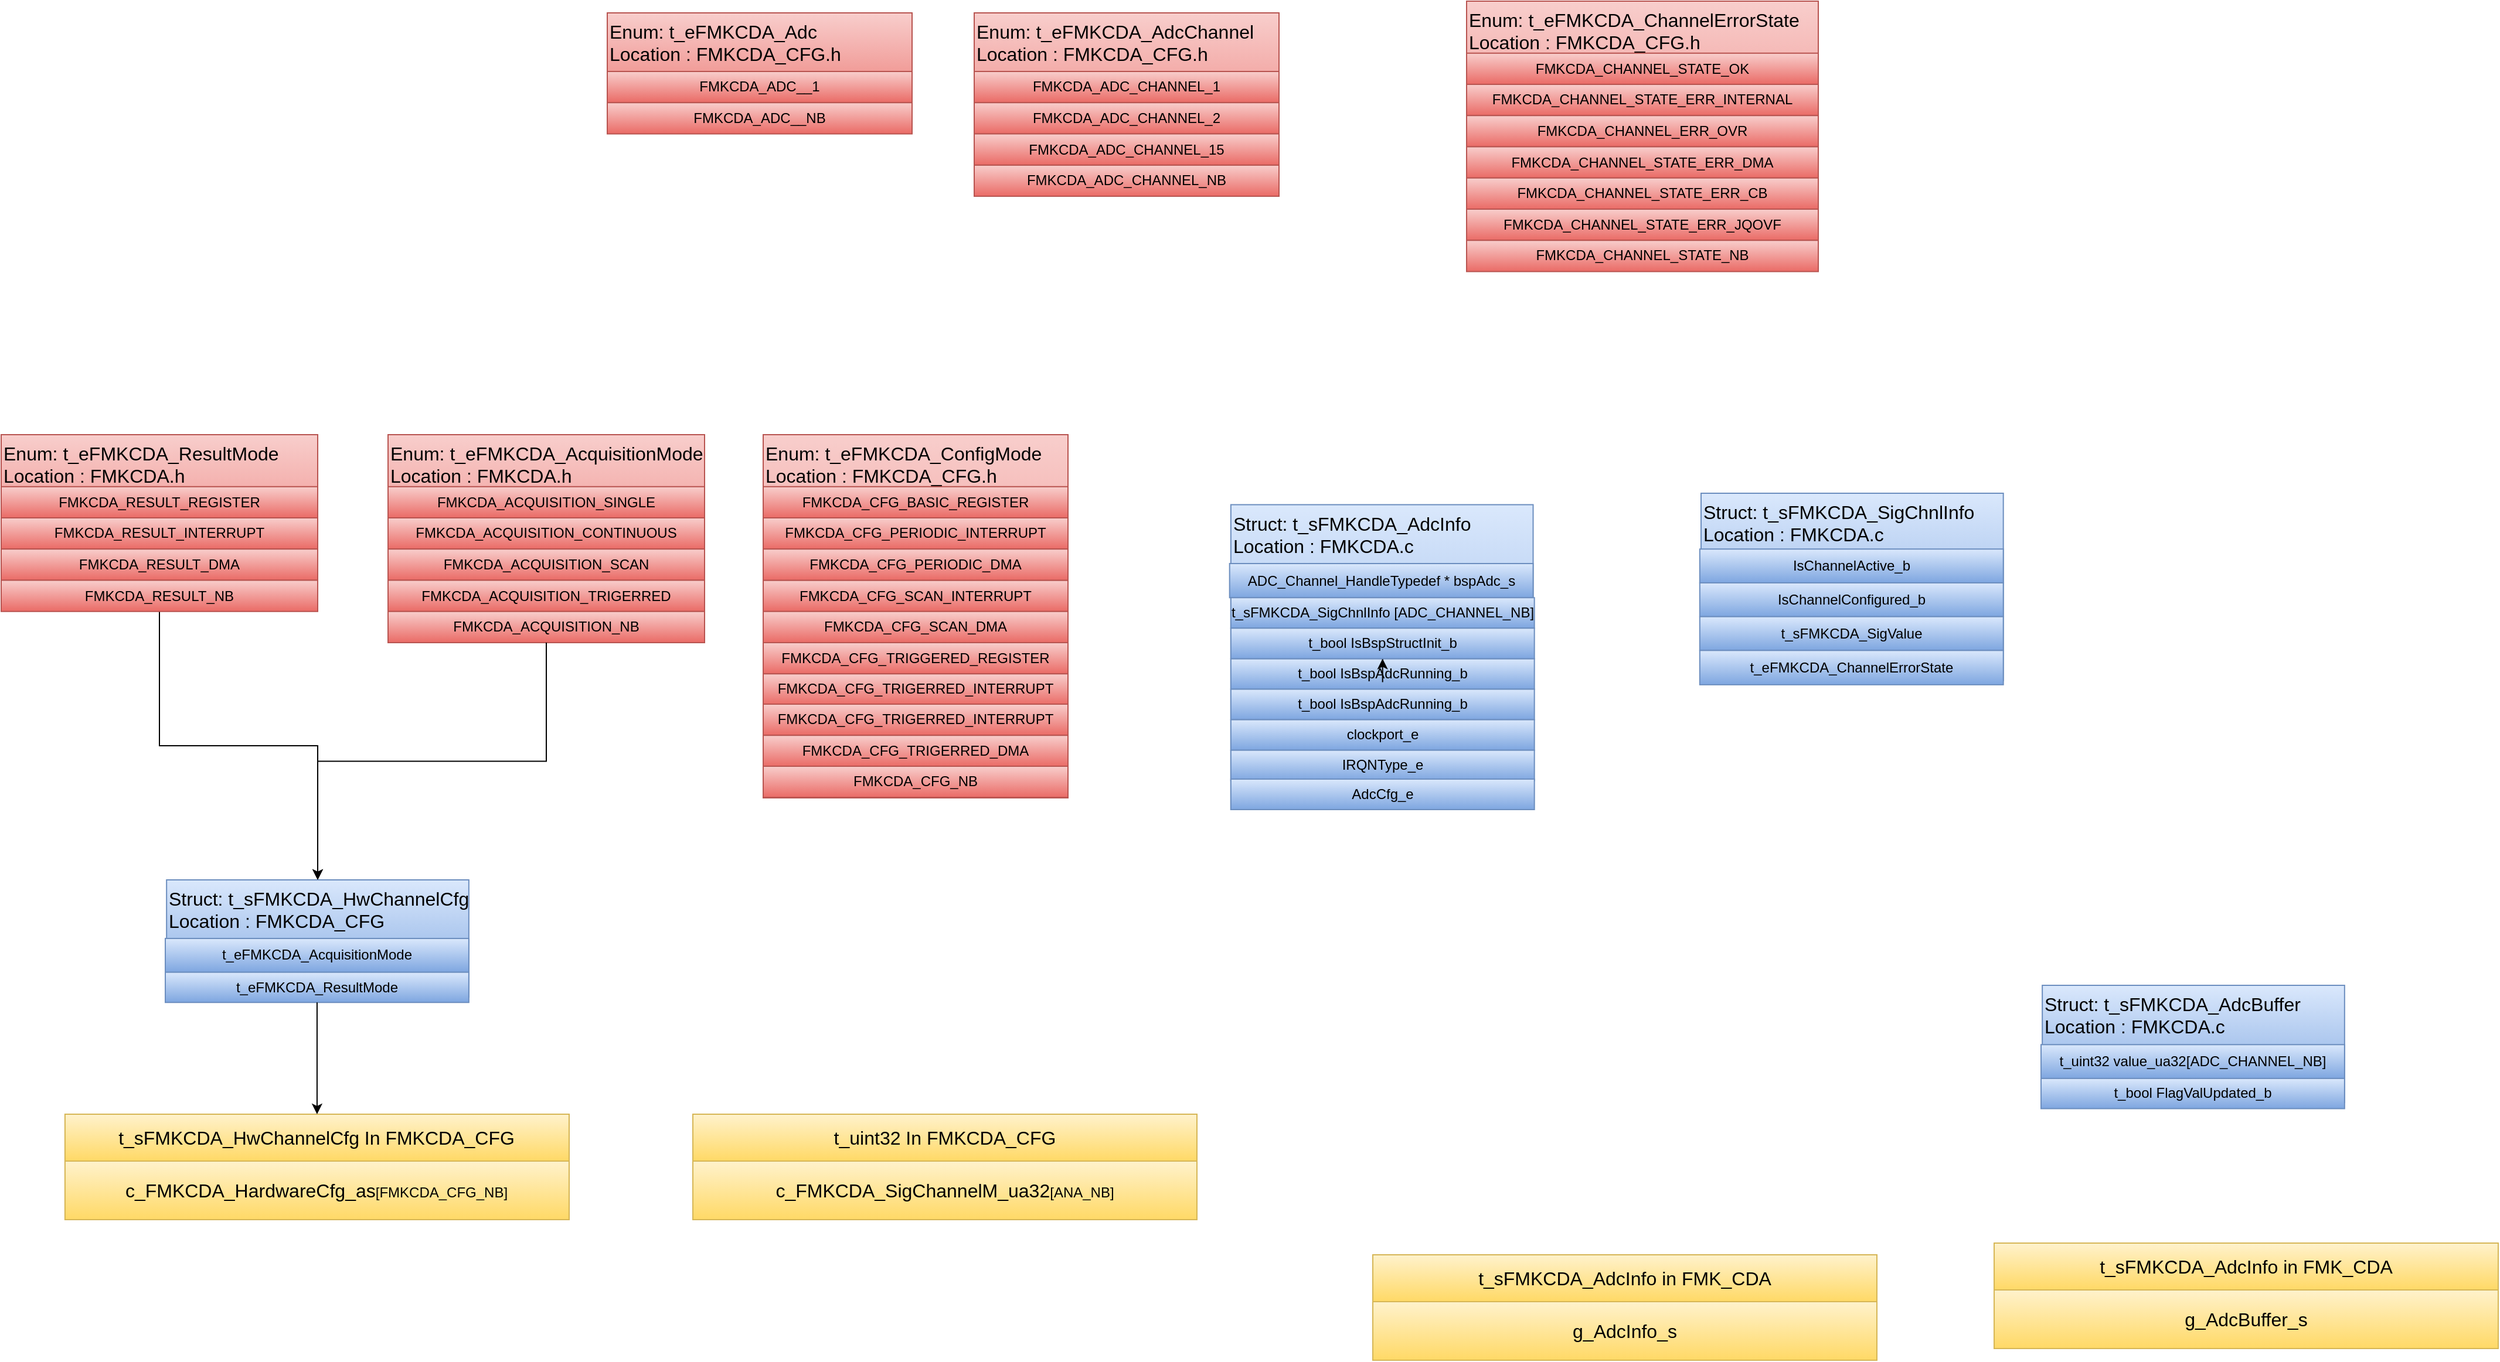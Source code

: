 <mxfile version="24.6.1" type="device" pages="8">
  <diagram name="Types" id="mCxjQRU6cnXl6jHK33Ih">
    <mxGraphModel dx="441" dy="1427" grid="1" gridSize="10" guides="1" tooltips="1" connect="1" arrows="1" fold="1" page="1" pageScale="1" pageWidth="827" pageHeight="1169" math="0" shadow="0">
      <root>
        <mxCell id="0" />
        <mxCell id="1" parent="0" />
        <mxCell id="GqYi4pi1arAsL5BwQ04q-28" value="" style="group" parent="1" vertex="1" connectable="0">
          <mxGeometry x="380" y="-310" width="270" height="177.515" as="geometry" />
        </mxCell>
        <mxCell id="GqYi4pi1arAsL5BwQ04q-18" value="&lt;span style=&quot;color: rgb(0, 0, 0); text-wrap: nowrap;&quot;&gt;Enum: t_eFMKCDA_AcquisitionMode&lt;/span&gt;&lt;div&gt;&lt;span style=&quot;color: rgb(0, 0, 0); text-wrap: nowrap;&quot;&gt;Location : FMKCDA.h&lt;/span&gt;&lt;/div&gt;" style="rounded=0;whiteSpace=wrap;html=1;verticalAlign=top;fillColor=#f8cecc;gradientColor=#ea6b66;strokeColor=#b85450;fontSize=16;align=left;container=1;" parent="GqYi4pi1arAsL5BwQ04q-28" vertex="1">
          <mxGeometry width="270" height="170" as="geometry">
            <mxRectangle width="280" height="50" as="alternateBounds" />
          </mxGeometry>
        </mxCell>
        <mxCell id="GqYi4pi1arAsL5BwQ04q-19" value="FMKCDA_ACQUISITION_SINGLE" style="rounded=0;whiteSpace=wrap;html=1;fillColor=#f8cecc;gradientColor=#ea6b66;strokeColor=#b85450;fontColor=#000000;container=0;" parent="GqYi4pi1arAsL5BwQ04q-28" vertex="1">
          <mxGeometry y="44.379" width="270" height="26.627" as="geometry" />
        </mxCell>
        <mxCell id="GqYi4pi1arAsL5BwQ04q-20" value="FMKCDA_ACQUISITION_CONTINUOUS" style="rounded=0;whiteSpace=wrap;html=1;fillColor=#f8cecc;gradientColor=#ea6b66;strokeColor=#b85450;fontColor=#000000;container=0;" parent="GqYi4pi1arAsL5BwQ04q-28" vertex="1">
          <mxGeometry y="71.006" width="270" height="26.627" as="geometry" />
        </mxCell>
        <mxCell id="GqYi4pi1arAsL5BwQ04q-21" value="FMKCDA_ACQUISITION_SCAN" style="rounded=0;whiteSpace=wrap;html=1;fillColor=#f8cecc;gradientColor=#ea6b66;strokeColor=#b85450;fontColor=#000000;container=0;" parent="GqYi4pi1arAsL5BwQ04q-28" vertex="1">
          <mxGeometry y="97.633" width="270" height="26.627" as="geometry" />
        </mxCell>
        <mxCell id="GqYi4pi1arAsL5BwQ04q-22" value="FMKCDA_ACQUISITION_TRIGERRED" style="rounded=0;whiteSpace=wrap;html=1;fillColor=#f8cecc;gradientColor=#ea6b66;strokeColor=#b85450;fontColor=#000000;container=0;" parent="GqYi4pi1arAsL5BwQ04q-28" vertex="1">
          <mxGeometry y="124.261" width="270" height="26.627" as="geometry" />
        </mxCell>
        <mxCell id="GqYi4pi1arAsL5BwQ04q-23" value="FMKCDA_ACQUISITION_NB" style="rounded=0;whiteSpace=wrap;html=1;fillColor=#f8cecc;gradientColor=#ea6b66;strokeColor=#b85450;fontColor=#000000;container=0;" parent="GqYi4pi1arAsL5BwQ04q-28" vertex="1">
          <mxGeometry y="150.888" width="270" height="26.627" as="geometry" />
        </mxCell>
        <mxCell id="GqYi4pi1arAsL5BwQ04q-31" value="&lt;span style=&quot;color: rgb(0, 0, 0); text-wrap: nowrap;&quot;&gt;Enum: t_eFMKCDA_ResultMode&lt;/span&gt;&lt;div&gt;&lt;span style=&quot;color: rgb(0, 0, 0); text-wrap: nowrap;&quot;&gt;Location : FMKCDA.h&lt;/span&gt;&lt;/div&gt;" style="rounded=0;whiteSpace=wrap;html=1;verticalAlign=top;fillColor=#f8cecc;gradientColor=#ea6b66;strokeColor=#b85450;fontSize=16;align=left;container=1;" parent="1" vertex="1">
          <mxGeometry x="50" y="-310" width="270" height="150" as="geometry">
            <mxRectangle width="280" height="50" as="alternateBounds" />
          </mxGeometry>
        </mxCell>
        <mxCell id="GqYi4pi1arAsL5BwQ04q-32" value="FMKCDA_RESULT_REGISTER" style="rounded=0;whiteSpace=wrap;html=1;fillColor=#f8cecc;gradientColor=#ea6b66;strokeColor=#b85450;fontColor=#000000;container=0;" parent="1" vertex="1">
          <mxGeometry x="50" y="-265.621" width="270" height="26.627" as="geometry" />
        </mxCell>
        <mxCell id="GqYi4pi1arAsL5BwQ04q-33" value="FMKCDA_RESULT_INTERRUPT" style="rounded=0;whiteSpace=wrap;html=1;fillColor=#f8cecc;gradientColor=#ea6b66;strokeColor=#b85450;fontColor=#000000;container=0;" parent="1" vertex="1">
          <mxGeometry x="50" y="-238.994" width="270" height="26.627" as="geometry" />
        </mxCell>
        <mxCell id="GqYi4pi1arAsL5BwQ04q-34" value="FMKCDA_RESULT_DMA" style="rounded=0;whiteSpace=wrap;html=1;fillColor=#f8cecc;gradientColor=#ea6b66;strokeColor=#b85450;fontColor=#000000;container=0;" parent="1" vertex="1">
          <mxGeometry x="50" y="-212.367" width="270" height="26.627" as="geometry" />
        </mxCell>
        <mxCell id="GqYi4pi1arAsL5BwQ04q-48" style="edgeStyle=orthogonalEdgeStyle;rounded=0;orthogonalLoop=1;jettySize=auto;html=1;exitX=0.5;exitY=1;exitDx=0;exitDy=0;" parent="1" source="GqYi4pi1arAsL5BwQ04q-35" target="GqYi4pi1arAsL5BwQ04q-39" edge="1">
          <mxGeometry relative="1" as="geometry" />
        </mxCell>
        <mxCell id="GqYi4pi1arAsL5BwQ04q-35" value="FMKCDA_RESULT_NB" style="rounded=0;whiteSpace=wrap;html=1;fillColor=#f8cecc;gradientColor=#ea6b66;strokeColor=#b85450;fontColor=#000000;container=0;" parent="1" vertex="1">
          <mxGeometry x="50" y="-185.739" width="270" height="26.627" as="geometry" />
        </mxCell>
        <mxCell id="GqYi4pi1arAsL5BwQ04q-47" value="" style="group" parent="1" vertex="1" connectable="0">
          <mxGeometry x="190" y="70" width="258.921" height="104.61" as="geometry" />
        </mxCell>
        <mxCell id="GqYi4pi1arAsL5BwQ04q-39" value="&lt;span style=&quot;color: rgb(0, 0, 0); text-wrap: nowrap;&quot;&gt;Struct: t_sFMKCDA_HwChannelCfg&lt;/span&gt;&lt;div&gt;&lt;span style=&quot;color: rgb(0, 0, 0); text-wrap: nowrap;&quot;&gt;Location : FMKCDA_CFG&lt;/span&gt;&lt;/div&gt;" style="rounded=0;whiteSpace=wrap;html=1;verticalAlign=top;fillColor=#dae8fc;gradientColor=#7ea6e0;strokeColor=#6c8ebf;fontSize=16;align=left;fontStyle=0" parent="GqYi4pi1arAsL5BwQ04q-47" vertex="1">
          <mxGeometry x="1.08" width="257.84" height="100" as="geometry" />
        </mxCell>
        <mxCell id="GqYi4pi1arAsL5BwQ04q-40" value="&lt;span style=&quot;color: rgb(0, 0, 0); text-align: left; text-wrap: nowrap;&quot;&gt;t_eFMKCDA_AcquisitionMode&lt;/span&gt;" style="rounded=0;whiteSpace=wrap;html=1;fillColor=#dae8fc;gradientColor=#7ea6e0;strokeColor=#6c8ebf;fontStyle=0" parent="GqYi4pi1arAsL5BwQ04q-47" vertex="1">
          <mxGeometry y="49.997" width="258.921" height="28.846" as="geometry" />
        </mxCell>
        <mxCell id="GqYi4pi1arAsL5BwQ04q-41" value="&lt;span style=&quot;color: rgb(0, 0, 0); text-align: left; text-wrap: nowrap;&quot;&gt;t_eFMKCDA_ResultMode&lt;/span&gt;" style="rounded=0;whiteSpace=wrap;html=1;fillColor=#dae8fc;gradientColor=#7ea6e0;strokeColor=#6c8ebf;fontStyle=0" parent="GqYi4pi1arAsL5BwQ04q-47" vertex="1">
          <mxGeometry y="78.84" width="258.921" height="25.77" as="geometry" />
        </mxCell>
        <mxCell id="GqYi4pi1arAsL5BwQ04q-49" style="edgeStyle=orthogonalEdgeStyle;rounded=0;orthogonalLoop=1;jettySize=auto;html=1;exitX=0.5;exitY=1;exitDx=0;exitDy=0;entryX=0.5;entryY=0;entryDx=0;entryDy=0;" parent="1" source="GqYi4pi1arAsL5BwQ04q-23" target="GqYi4pi1arAsL5BwQ04q-39" edge="1">
          <mxGeometry relative="1" as="geometry" />
        </mxCell>
        <mxCell id="GqYi4pi1arAsL5BwQ04q-50" value="" style="group" parent="1" vertex="1" connectable="0">
          <mxGeometry x="104.46" y="270" width="430" height="90" as="geometry" />
        </mxCell>
        <mxCell id="GqYi4pi1arAsL5BwQ04q-51" value="" style="rounded=0;whiteSpace=wrap;html=1;fillColor=#fff2cc;gradientColor=#ffd966;strokeColor=#d6b656;fontColor=#000000;" parent="GqYi4pi1arAsL5BwQ04q-50" vertex="1">
          <mxGeometry width="430.0" height="90" as="geometry" />
        </mxCell>
        <mxCell id="GqYi4pi1arAsL5BwQ04q-52" value="&lt;span style=&quot;font-size: 16px; text-align: left; text-wrap: nowrap;&quot;&gt;t_sFMKCDA_HwChannelCfg In FMKCDA_CFG&lt;/span&gt;" style="rounded=0;whiteSpace=wrap;html=1;fillColor=#fff2cc;gradientColor=#ffd966;strokeColor=#d6b656;fontColor=#000000;" parent="GqYi4pi1arAsL5BwQ04q-50" vertex="1">
          <mxGeometry width="430.0" height="40" as="geometry" />
        </mxCell>
        <mxCell id="GqYi4pi1arAsL5BwQ04q-53" value="&lt;span style=&quot;font-size: 16px; text-align: left; text-wrap: nowrap;&quot;&gt;c_FMKCDA_HardwareCfg_as&lt;/span&gt;[FMKCDA_CFG_NB]" style="rounded=0;whiteSpace=wrap;html=1;fillColor=#fff2cc;gradientColor=#ffd966;strokeColor=#d6b656;fontColor=#000000;" parent="GqYi4pi1arAsL5BwQ04q-50" vertex="1">
          <mxGeometry y="40" width="430.0" height="50" as="geometry" />
        </mxCell>
        <mxCell id="GqYi4pi1arAsL5BwQ04q-54" style="edgeStyle=orthogonalEdgeStyle;rounded=0;orthogonalLoop=1;jettySize=auto;html=1;exitX=0.5;exitY=1;exitDx=0;exitDy=0;" parent="1" source="GqYi4pi1arAsL5BwQ04q-41" target="GqYi4pi1arAsL5BwQ04q-52" edge="1">
          <mxGeometry relative="1" as="geometry" />
        </mxCell>
        <mxCell id="GqYi4pi1arAsL5BwQ04q-59" value="" style="group" parent="1" vertex="1" connectable="0">
          <mxGeometry x="700" y="-310" width="260.0" height="310" as="geometry" />
        </mxCell>
        <mxCell id="GqYi4pi1arAsL5BwQ04q-2" value="&lt;span style=&quot;color: rgb(0, 0, 0); text-wrap: nowrap;&quot;&gt;Enum: t_eFMKCDA_ConfigMode&lt;/span&gt;&lt;div&gt;&lt;span style=&quot;color: rgb(0, 0, 0); text-wrap: nowrap;&quot;&gt;Location : FMKCDA_CFG.h&lt;/span&gt;&lt;/div&gt;" style="rounded=0;whiteSpace=wrap;html=1;verticalAlign=top;fillColor=#f8cecc;gradientColor=#ea6b66;strokeColor=#b85450;fontSize=16;align=left;container=0;" parent="GqYi4pi1arAsL5BwQ04q-59" vertex="1">
          <mxGeometry width="260.0" height="310" as="geometry">
            <mxRectangle width="280" height="50" as="alternateBounds" />
          </mxGeometry>
        </mxCell>
        <mxCell id="GqYi4pi1arAsL5BwQ04q-3" value="FMKCDA_CFG_BASIC_REGISTER" style="rounded=0;whiteSpace=wrap;html=1;fillColor=#f8cecc;gradientColor=#ea6b66;strokeColor=#b85450;fontColor=#000000;container=0;" parent="GqYi4pi1arAsL5BwQ04q-59" vertex="1">
          <mxGeometry y="44.379" width="260.0" height="26.627" as="geometry" />
        </mxCell>
        <mxCell id="GqYi4pi1arAsL5BwQ04q-4" value="FMKCDA_CFG_PERIODIC_INTERRUPT" style="rounded=0;whiteSpace=wrap;html=1;fillColor=#f8cecc;gradientColor=#ea6b66;strokeColor=#b85450;fontColor=#000000;container=0;" parent="GqYi4pi1arAsL5BwQ04q-59" vertex="1">
          <mxGeometry y="71.006" width="260.0" height="26.627" as="geometry" />
        </mxCell>
        <mxCell id="GqYi4pi1arAsL5BwQ04q-6" value="FMKCDA_CFG_SCAN_INTERRUPT" style="rounded=0;whiteSpace=wrap;html=1;fillColor=#f8cecc;gradientColor=#ea6b66;strokeColor=#b85450;fontColor=#000000;container=0;" parent="GqYi4pi1arAsL5BwQ04q-59" vertex="1">
          <mxGeometry y="124.261" width="260.0" height="26.627" as="geometry" />
        </mxCell>
        <mxCell id="GqYi4pi1arAsL5BwQ04q-7" value="FMKCDA_CFG_SCAN_DMA" style="rounded=0;whiteSpace=wrap;html=1;fillColor=#f8cecc;gradientColor=#ea6b66;strokeColor=#b85450;fontColor=#000000;container=0;" parent="GqYi4pi1arAsL5BwQ04q-59" vertex="1">
          <mxGeometry y="150.888" width="260.0" height="26.627" as="geometry" />
        </mxCell>
        <mxCell id="GqYi4pi1arAsL5BwQ04q-8" value="FMKCDA_CFG_TRIGGERED_REGISTER" style="rounded=0;whiteSpace=wrap;html=1;fillColor=#f8cecc;gradientColor=#ea6b66;strokeColor=#b85450;fontColor=#000000;container=0;" parent="GqYi4pi1arAsL5BwQ04q-59" vertex="1">
          <mxGeometry y="177.515" width="260.0" height="26.627" as="geometry" />
        </mxCell>
        <mxCell id="GqYi4pi1arAsL5BwQ04q-9" value="FMKCDA_CFG_TRIGERRED_INTERRUPT" style="rounded=0;whiteSpace=wrap;html=1;fillColor=#f8cecc;gradientColor=#ea6b66;strokeColor=#b85450;fontColor=#000000;container=0;" parent="GqYi4pi1arAsL5BwQ04q-59" vertex="1">
          <mxGeometry y="204.143" width="260.0" height="26.627" as="geometry" />
        </mxCell>
        <mxCell id="GqYi4pi1arAsL5BwQ04q-10" value="FMKCDA_CFG_TRIGERRED_INTERRUPT" style="rounded=0;whiteSpace=wrap;html=1;fillColor=#f8cecc;gradientColor=#ea6b66;strokeColor=#b85450;fontColor=#000000;container=0;" parent="GqYi4pi1arAsL5BwQ04q-59" vertex="1">
          <mxGeometry y="230.003" width="260.0" height="26.627" as="geometry" />
        </mxCell>
        <mxCell id="GqYi4pi1arAsL5BwQ04q-11" value="FMKCDA_CFG_TRIGERRED_DMA" style="rounded=0;whiteSpace=wrap;html=1;fillColor=#f8cecc;gradientColor=#ea6b66;strokeColor=#b85450;fontColor=#000000;container=0;" parent="GqYi4pi1arAsL5BwQ04q-59" vertex="1">
          <mxGeometry y="256.633" width="260.0" height="26.627" as="geometry" />
        </mxCell>
        <mxCell id="GqYi4pi1arAsL5BwQ04q-29" value="FMKCDA_CFG_NB" style="rounded=0;whiteSpace=wrap;html=1;fillColor=#f8cecc;gradientColor=#ea6b66;strokeColor=#b85450;fontColor=#000000;container=0;" parent="GqYi4pi1arAsL5BwQ04q-59" vertex="1">
          <mxGeometry y="283.003" width="260.0" height="26.627" as="geometry" />
        </mxCell>
        <mxCell id="GqYi4pi1arAsL5BwQ04q-5" value="FMKCDA_CFG_PERIODIC_DMA" style="rounded=0;whiteSpace=wrap;html=1;fillColor=#f8cecc;gradientColor=#ea6b66;strokeColor=#b85450;fontColor=#000000;container=0;" parent="GqYi4pi1arAsL5BwQ04q-59" vertex="1">
          <mxGeometry y="97.633" width="260.0" height="26.627" as="geometry" />
        </mxCell>
        <mxCell id="GqYi4pi1arAsL5BwQ04q-76" value="" style="group" parent="1" vertex="1" connectable="0">
          <mxGeometry x="640" y="270" width="430" height="90" as="geometry" />
        </mxCell>
        <mxCell id="GqYi4pi1arAsL5BwQ04q-77" value="" style="rounded=0;whiteSpace=wrap;html=1;fillColor=#fff2cc;gradientColor=#ffd966;strokeColor=#d6b656;fontColor=#000000;" parent="GqYi4pi1arAsL5BwQ04q-76" vertex="1">
          <mxGeometry width="430.0" height="90" as="geometry" />
        </mxCell>
        <mxCell id="GqYi4pi1arAsL5BwQ04q-78" value="&lt;span style=&quot;font-size: 16px; text-align: left; text-wrap: nowrap;&quot;&gt;t_uint32 In FMKCDA_CFG&lt;/span&gt;" style="rounded=0;whiteSpace=wrap;html=1;fillColor=#fff2cc;gradientColor=#ffd966;strokeColor=#d6b656;fontColor=#000000;" parent="GqYi4pi1arAsL5BwQ04q-76" vertex="1">
          <mxGeometry width="430.0" height="40" as="geometry" />
        </mxCell>
        <mxCell id="GqYi4pi1arAsL5BwQ04q-79" value="&lt;span style=&quot;font-size: 16px; text-align: left; text-wrap: nowrap;&quot;&gt;c_FMKCDA_SigChannelM_ua32&lt;/span&gt;[ANA_NB]" style="rounded=0;whiteSpace=wrap;html=1;fillColor=#fff2cc;gradientColor=#ffd966;strokeColor=#d6b656;fontColor=#000000;" parent="GqYi4pi1arAsL5BwQ04q-76" vertex="1">
          <mxGeometry y="40" width="430.0" height="50" as="geometry" />
        </mxCell>
        <mxCell id="GqYi4pi1arAsL5BwQ04q-106" value="" style="group" parent="1" vertex="1" connectable="0">
          <mxGeometry x="1300" y="-680" width="300" height="230.78" as="geometry" />
        </mxCell>
        <mxCell id="GqYi4pi1arAsL5BwQ04q-96" value="&lt;span style=&quot;color: rgb(0, 0, 0); text-wrap: nowrap;&quot;&gt;Enum: t_eFMKCDA_ChannelErrorState&lt;/span&gt;&lt;div&gt;&lt;span style=&quot;color: rgb(0, 0, 0); text-wrap: nowrap;&quot;&gt;Location : FMKCDA_CFG.h&lt;/span&gt;&lt;/div&gt;" style="rounded=0;whiteSpace=wrap;html=1;verticalAlign=top;fillColor=#f8cecc;gradientColor=#ea6b66;strokeColor=#b85450;fontSize=16;align=left;container=0;" parent="GqYi4pi1arAsL5BwQ04q-106" vertex="1">
          <mxGeometry width="300" height="220" as="geometry">
            <mxRectangle width="280" height="50" as="alternateBounds" />
          </mxGeometry>
        </mxCell>
        <mxCell id="GqYi4pi1arAsL5BwQ04q-97" value="FMKCDA_CHANNEL_STATE_OK" style="rounded=0;whiteSpace=wrap;html=1;fillColor=#f8cecc;gradientColor=#ea6b66;strokeColor=#b85450;fontColor=#000000;container=0;" parent="GqYi4pi1arAsL5BwQ04q-106" vertex="1">
          <mxGeometry y="44.38" width="300" height="26.628" as="geometry" />
        </mxCell>
        <mxCell id="GqYi4pi1arAsL5BwQ04q-98" value="FMKCDA_CHANNEL_STATE_ERR_INTERNAL" style="rounded=0;whiteSpace=wrap;html=1;fillColor=#f8cecc;gradientColor=#ea6b66;strokeColor=#b85450;fontColor=#000000;container=0;" parent="GqYi4pi1arAsL5BwQ04q-106" vertex="1">
          <mxGeometry y="71.008" width="300" height="26.628" as="geometry" />
        </mxCell>
        <mxCell id="GqYi4pi1arAsL5BwQ04q-99" value="FMKCDA_CHANNEL_ERR_OVR" style="rounded=0;whiteSpace=wrap;html=1;fillColor=#f8cecc;gradientColor=#ea6b66;strokeColor=#b85450;fontColor=#000000;container=0;" parent="GqYi4pi1arAsL5BwQ04q-106" vertex="1">
          <mxGeometry y="97.636" width="300" height="26.628" as="geometry" />
        </mxCell>
        <mxCell id="GqYi4pi1arAsL5BwQ04q-100" value="FMKCDA_CHANNEL_STATE_ERR_DMA" style="rounded=0;whiteSpace=wrap;html=1;fillColor=#f8cecc;gradientColor=#ea6b66;strokeColor=#b85450;fontColor=#000000;container=0;" parent="GqYi4pi1arAsL5BwQ04q-106" vertex="1">
          <mxGeometry y="124.264" width="300" height="26.628" as="geometry" />
        </mxCell>
        <mxCell id="GqYi4pi1arAsL5BwQ04q-101" value="FMKCDA_CHANNEL_STATE_ERR_CB" style="rounded=0;whiteSpace=wrap;html=1;fillColor=#f8cecc;gradientColor=#ea6b66;strokeColor=#b85450;fontColor=#000000;container=0;" parent="GqYi4pi1arAsL5BwQ04q-106" vertex="1">
          <mxGeometry y="150.892" width="300" height="26.628" as="geometry" />
        </mxCell>
        <mxCell id="GqYi4pi1arAsL5BwQ04q-102" value="FMKCDA_CHANNEL_STATE_ERR_JQOVF" style="rounded=0;whiteSpace=wrap;html=1;fillColor=#f8cecc;gradientColor=#ea6b66;strokeColor=#b85450;fontColor=#000000;container=0;" parent="GqYi4pi1arAsL5BwQ04q-106" vertex="1">
          <mxGeometry y="177.522" width="300" height="26.628" as="geometry" />
        </mxCell>
        <mxCell id="GqYi4pi1arAsL5BwQ04q-104" value="FMKCDA_CHANNEL_STATE_NB" style="rounded=0;whiteSpace=wrap;html=1;fillColor=#f8cecc;gradientColor=#ea6b66;strokeColor=#b85450;fontColor=#000000;container=0;" parent="GqYi4pi1arAsL5BwQ04q-106" vertex="1">
          <mxGeometry y="204.152" width="300" height="26.628" as="geometry" />
        </mxCell>
        <mxCell id="7iErL5QG6vWOKsonP4YJ-2" value="" style="group" parent="1" vertex="1" connectable="0">
          <mxGeometry x="1220" y="390" width="430" height="90" as="geometry" />
        </mxCell>
        <mxCell id="7iErL5QG6vWOKsonP4YJ-3" value="" style="rounded=0;whiteSpace=wrap;html=1;fillColor=#fff2cc;gradientColor=#ffd966;strokeColor=#d6b656;fontColor=#000000;" parent="7iErL5QG6vWOKsonP4YJ-2" vertex="1">
          <mxGeometry width="430.0" height="90" as="geometry" />
        </mxCell>
        <mxCell id="7iErL5QG6vWOKsonP4YJ-4" value="&lt;span style=&quot;font-size: 16px; text-align: left; text-wrap: nowrap;&quot;&gt;t_sFMKCDA_AdcInfo in FMK_CDA&lt;/span&gt;" style="rounded=0;whiteSpace=wrap;html=1;fillColor=#fff2cc;gradientColor=#ffd966;strokeColor=#d6b656;fontColor=#000000;" parent="7iErL5QG6vWOKsonP4YJ-2" vertex="1">
          <mxGeometry width="430.0" height="40" as="geometry" />
        </mxCell>
        <mxCell id="7iErL5QG6vWOKsonP4YJ-5" value="&lt;div style=&quot;text-align: left;&quot;&gt;&lt;span style=&quot;background-color: initial; font-size: 16px; text-wrap: nowrap;&quot;&gt;g_AdcInfo_s&lt;/span&gt;&lt;/div&gt;" style="rounded=0;whiteSpace=wrap;html=1;fillColor=#fff2cc;gradientColor=#ffd966;strokeColor=#d6b656;fontColor=#000000;" parent="7iErL5QG6vWOKsonP4YJ-2" vertex="1">
          <mxGeometry y="40" width="430.0" height="50" as="geometry" />
        </mxCell>
        <mxCell id="P7rXR6zHMBBaln799qoG-13" value="" style="group" parent="1" vertex="1" connectable="0">
          <mxGeometry x="880" y="-670" width="260.0" height="156.508" as="geometry" />
        </mxCell>
        <mxCell id="P7rXR6zHMBBaln799qoG-2" value="&lt;span style=&quot;color: rgb(0, 0, 0); text-wrap: nowrap;&quot;&gt;Enum: t_eFMKCDA_AdcChannel&lt;/span&gt;&lt;div&gt;&lt;span style=&quot;color: rgb(0, 0, 0); text-wrap: nowrap;&quot;&gt;Location : FMKCDA_CFG.h&lt;/span&gt;&lt;/div&gt;" style="rounded=0;whiteSpace=wrap;html=1;verticalAlign=top;fillColor=#f8cecc;gradientColor=#ea6b66;strokeColor=#b85450;fontSize=16;align=left;container=0;" parent="P7rXR6zHMBBaln799qoG-13" vertex="1">
          <mxGeometry width="260" height="150" as="geometry">
            <mxRectangle width="280" height="50" as="alternateBounds" />
          </mxGeometry>
        </mxCell>
        <mxCell id="P7rXR6zHMBBaln799qoG-3" value="FMKCDA_ADC_CHANNEL_1" style="rounded=0;whiteSpace=wrap;html=1;fillColor=#f8cecc;gradientColor=#ea6b66;strokeColor=#b85450;fontColor=#000000;container=0;" parent="P7rXR6zHMBBaln799qoG-13" vertex="1">
          <mxGeometry y="49.999" width="260.0" height="26.627" as="geometry" />
        </mxCell>
        <mxCell id="P7rXR6zHMBBaln799qoG-4" value="FMKCDA_ADC_CHANNEL_2" style="rounded=0;whiteSpace=wrap;html=1;fillColor=#f8cecc;gradientColor=#ea6b66;strokeColor=#b85450;fontColor=#000000;container=0;" parent="P7rXR6zHMBBaln799qoG-13" vertex="1">
          <mxGeometry y="76.626" width="260.0" height="26.627" as="geometry" />
        </mxCell>
        <mxCell id="P7rXR6zHMBBaln799qoG-5" value="FMKCDA_ADC_CHANNEL_NB" style="rounded=0;whiteSpace=wrap;html=1;fillColor=#f8cecc;gradientColor=#ea6b66;strokeColor=#b85450;fontColor=#000000;container=0;" parent="P7rXR6zHMBBaln799qoG-13" vertex="1">
          <mxGeometry y="129.881" width="260.0" height="26.627" as="geometry" />
        </mxCell>
        <mxCell id="P7rXR6zHMBBaln799qoG-12" value="FMKCDA_ADC_CHANNEL_15" style="rounded=0;whiteSpace=wrap;html=1;fillColor=#f8cecc;gradientColor=#ea6b66;strokeColor=#b85450;fontColor=#000000;container=0;" parent="P7rXR6zHMBBaln799qoG-13" vertex="1">
          <mxGeometry y="103.253" width="260.0" height="26.627" as="geometry" />
        </mxCell>
        <mxCell id="GqYi4pi1arAsL5BwQ04q-81" value="&lt;span style=&quot;color: rgb(0, 0, 0); text-wrap: nowrap;&quot;&gt;Struct: t_sFMKCDA_AdcInfo&lt;/span&gt;&lt;div&gt;&lt;span style=&quot;color: rgb(0, 0, 0); text-wrap: nowrap;&quot;&gt;Location : FMKCDA.c&lt;/span&gt;&lt;/div&gt;" style="rounded=0;whiteSpace=wrap;html=1;verticalAlign=top;fillColor=#dae8fc;gradientColor=#7ea6e0;strokeColor=#6c8ebf;fontSize=16;align=left;fontStyle=0" parent="1" vertex="1">
          <mxGeometry x="1098.92" y="-250.24" width="257.84" height="260.24" as="geometry" />
        </mxCell>
        <mxCell id="GqYi4pi1arAsL5BwQ04q-82" value="&lt;span style=&quot;color: rgb(0, 0, 0); text-align: left; text-wrap: nowrap;&quot;&gt;ADC_Channel_HandleTypedef * bspAdc_s&lt;/span&gt;" style="rounded=0;whiteSpace=wrap;html=1;fillColor=#dae8fc;gradientColor=#7ea6e0;strokeColor=#6c8ebf;fontStyle=0" parent="1" vertex="1">
          <mxGeometry x="1097.84" y="-200.001" width="258.92" height="29.143" as="geometry" />
        </mxCell>
        <mxCell id="GqYi4pi1arAsL5BwQ04q-91" value="&lt;span style=&quot;color: rgb(0, 0, 0); text-align: left; text-wrap: nowrap;&quot;&gt;t_sFMKCDA_SigChnlInfo [ADC_CHANNEL_NB]&lt;/span&gt;" style="rounded=0;whiteSpace=wrap;html=1;fillColor=#dae8fc;gradientColor=#7ea6e0;strokeColor=#6c8ebf;fontStyle=0" parent="1" vertex="1">
          <mxGeometry x="1098.92" y="-170.861" width="258.92" height="26.036" as="geometry" />
        </mxCell>
        <mxCell id="GqYi4pi1arAsL5BwQ04q-92" value="&lt;span style=&quot;color: rgb(0, 0, 0); text-align: left; text-wrap: nowrap;&quot;&gt;t_bool IsBspAdcRunning_b&lt;/span&gt;" style="rounded=0;whiteSpace=wrap;html=1;fillColor=#dae8fc;gradientColor=#7ea6e0;strokeColor=#6c8ebf;fontStyle=0" parent="1" vertex="1">
          <mxGeometry x="1098.92" y="-118.786" width="258.92" height="26.036" as="geometry" />
        </mxCell>
        <mxCell id="Iejsm7l1K0jkaAmz_I7g-1" value="" style="edgeStyle=orthogonalEdgeStyle;rounded=0;orthogonalLoop=1;jettySize=auto;html=1;" parent="1" source="KncZ_sDBD_Q_c4_TfKvO-2" edge="1">
          <mxGeometry relative="1" as="geometry">
            <mxPoint x="1228.333" y="-118.79" as="targetPoint" />
          </mxGeometry>
        </mxCell>
        <mxCell id="KncZ_sDBD_Q_c4_TfKvO-2" value="&lt;span style=&quot;color: rgb(0, 0, 0); text-align: left; text-wrap: nowrap;&quot;&gt;t_bool IsBspStructInit_b&lt;/span&gt;" style="rounded=0;whiteSpace=wrap;html=1;fillColor=#dae8fc;gradientColor=#7ea6e0;strokeColor=#6c8ebf;fontStyle=0" parent="1" vertex="1">
          <mxGeometry x="1098.92" y="-144.826" width="258.92" height="26.036" as="geometry" />
        </mxCell>
        <mxCell id="GqYi4pi1arAsL5BwQ04q-84" value="&lt;span style=&quot;color: rgb(0, 0, 0); text-wrap: nowrap;&quot;&gt;Struct: t_sFMKCDA_SigChnlInfo&lt;/span&gt;&lt;div&gt;&lt;span style=&quot;color: rgb(0, 0, 0); text-wrap: nowrap;&quot;&gt;Location : FMKCDA.c&lt;/span&gt;&lt;/div&gt;" style="rounded=0;whiteSpace=wrap;html=1;verticalAlign=top;fillColor=#dae8fc;gradientColor=#7ea6e0;strokeColor=#6c8ebf;fontSize=16;align=left;fontStyle=0" parent="1" vertex="1">
          <mxGeometry x="1500" y="-260" width="257.84" height="160" as="geometry" />
        </mxCell>
        <mxCell id="GqYi4pi1arAsL5BwQ04q-85" value="&lt;div style=&quot;text-align: left;&quot;&gt;&lt;font color=&quot;#000000&quot;&gt;IsChannelActive_b&lt;/font&gt;&lt;/div&gt;" style="rounded=0;whiteSpace=wrap;html=1;fillColor=#dae8fc;gradientColor=#7ea6e0;strokeColor=#6c8ebf;fontStyle=0" parent="1" vertex="1">
          <mxGeometry x="1498.92" y="-212.363" width="258.921" height="28.846" as="geometry" />
        </mxCell>
        <mxCell id="GqYi4pi1arAsL5BwQ04q-87" value="&lt;div style=&quot;text-align: left;&quot;&gt;&lt;font color=&quot;#000000&quot;&gt;&lt;span style=&quot;text-wrap: nowrap;&quot;&gt;IsChannelConfigured_b&lt;/span&gt;&lt;/font&gt;&lt;/div&gt;" style="rounded=0;whiteSpace=wrap;html=1;fillColor=#dae8fc;gradientColor=#7ea6e0;strokeColor=#6c8ebf;fontStyle=0" parent="1" vertex="1">
          <mxGeometry x="1498.92" y="-183.513" width="258.921" height="28.846" as="geometry" />
        </mxCell>
        <mxCell id="GqYi4pi1arAsL5BwQ04q-89" value="&lt;div style=&quot;text-align: left;&quot;&gt;&lt;span style=&quot;color: rgb(0, 0, 0); text-wrap: nowrap;&quot;&gt;t_sFMKCDA_SigValue&lt;/span&gt;&lt;br&gt;&lt;/div&gt;" style="rounded=0;whiteSpace=wrap;html=1;fillColor=#dae8fc;gradientColor=#7ea6e0;strokeColor=#6c8ebf;fontStyle=0" parent="1" vertex="1">
          <mxGeometry x="1498.92" y="-154.663" width="258.921" height="28.846" as="geometry" />
        </mxCell>
        <mxCell id="GqYi4pi1arAsL5BwQ04q-107" value="&lt;div style=&quot;text-align: left;&quot;&gt;&lt;span style=&quot;color: rgb(0, 0, 0); text-wrap: nowrap;&quot;&gt;t_eFMKCDA_ChannelErrorState&lt;/span&gt;&lt;br&gt;&lt;/div&gt;" style="rounded=0;whiteSpace=wrap;html=1;fillColor=#dae8fc;gradientColor=#7ea6e0;strokeColor=#6c8ebf;fontStyle=0" parent="1" vertex="1">
          <mxGeometry x="1498.92" y="-125.82" width="258.92" height="29.26" as="geometry" />
        </mxCell>
        <mxCell id="JcsEkd-EhvVoHuCJJEOl-6" value="" style="group" parent="1" vertex="1" connectable="0">
          <mxGeometry x="1790" y="160" width="258.921" height="105.24" as="geometry" />
        </mxCell>
        <mxCell id="JcsEkd-EhvVoHuCJJEOl-2" value="&lt;span style=&quot;color: rgb(0, 0, 0); text-wrap: nowrap;&quot;&gt;Struct: t_sFMKCDA_AdcBuffer&lt;/span&gt;&lt;div&gt;&lt;span style=&quot;color: rgb(0, 0, 0); text-wrap: nowrap;&quot;&gt;Location : FMKCDA.c&lt;/span&gt;&lt;/div&gt;" style="rounded=0;whiteSpace=wrap;html=1;verticalAlign=top;fillColor=#dae8fc;gradientColor=#7ea6e0;strokeColor=#6c8ebf;fontSize=16;align=left;fontStyle=0" parent="JcsEkd-EhvVoHuCJJEOl-6" vertex="1">
          <mxGeometry x="1.08" width="257.84" height="100" as="geometry" />
        </mxCell>
        <mxCell id="JcsEkd-EhvVoHuCJJEOl-3" value="&lt;span style=&quot;color: rgb(0, 0, 0); text-align: left; text-wrap: nowrap;&quot;&gt;t_uint32 value_ua32[ADC_CHANNEL_NB]&lt;/span&gt;" style="rounded=0;whiteSpace=wrap;html=1;fillColor=#dae8fc;gradientColor=#7ea6e0;strokeColor=#6c8ebf;fontStyle=0" parent="JcsEkd-EhvVoHuCJJEOl-6" vertex="1">
          <mxGeometry y="50.627" width="258.921" height="28.846" as="geometry" />
        </mxCell>
        <mxCell id="JcsEkd-EhvVoHuCJJEOl-4" value="&lt;span style=&quot;color: rgb(0, 0, 0); text-align: left; text-wrap: nowrap;&quot;&gt;t_bool FlagValUpdated_b&lt;/span&gt;" style="rounded=0;whiteSpace=wrap;html=1;fillColor=#dae8fc;gradientColor=#7ea6e0;strokeColor=#6c8ebf;fontStyle=0" parent="JcsEkd-EhvVoHuCJJEOl-6" vertex="1">
          <mxGeometry x="2.274e-13" y="79.47" width="258.921" height="25.77" as="geometry" />
        </mxCell>
        <mxCell id="JcsEkd-EhvVoHuCJJEOl-7" value="" style="group" parent="1" vertex="1" connectable="0">
          <mxGeometry x="1750" y="380" width="430" height="90" as="geometry" />
        </mxCell>
        <mxCell id="JcsEkd-EhvVoHuCJJEOl-8" value="" style="rounded=0;whiteSpace=wrap;html=1;fillColor=#fff2cc;gradientColor=#ffd966;strokeColor=#d6b656;fontColor=#000000;" parent="JcsEkd-EhvVoHuCJJEOl-7" vertex="1">
          <mxGeometry width="430.0" height="90" as="geometry" />
        </mxCell>
        <mxCell id="JcsEkd-EhvVoHuCJJEOl-9" value="&lt;span style=&quot;font-size: 16px; text-align: left; text-wrap: nowrap;&quot;&gt;t_sFMKCDA_AdcInfo in FMK_CDA&lt;/span&gt;" style="rounded=0;whiteSpace=wrap;html=1;fillColor=#fff2cc;gradientColor=#ffd966;strokeColor=#d6b656;fontColor=#000000;" parent="JcsEkd-EhvVoHuCJJEOl-7" vertex="1">
          <mxGeometry width="430.0" height="40" as="geometry" />
        </mxCell>
        <mxCell id="JcsEkd-EhvVoHuCJJEOl-10" value="&lt;div style=&quot;text-align: left;&quot;&gt;&lt;span style=&quot;background-color: initial; font-size: 16px; text-wrap: nowrap;&quot;&gt;g_AdcBuffer_s&lt;/span&gt;&lt;/div&gt;" style="rounded=0;whiteSpace=wrap;html=1;fillColor=#fff2cc;gradientColor=#ffd966;strokeColor=#d6b656;fontColor=#000000;" parent="JcsEkd-EhvVoHuCJJEOl-7" vertex="1">
          <mxGeometry y="40" width="430.0" height="50" as="geometry" />
        </mxCell>
        <mxCell id="A6QIckQpwntq-o7hC6Yr-7" value="" style="group" vertex="1" connectable="0" parent="1">
          <mxGeometry x="567" y="-670" width="260.0" height="103.258" as="geometry" />
        </mxCell>
        <mxCell id="A6QIckQpwntq-o7hC6Yr-2" value="&lt;span style=&quot;color: rgb(0, 0, 0); text-wrap: nowrap;&quot;&gt;Enum: t_eFMKCDA_Adc&lt;/span&gt;&lt;div&gt;&lt;span style=&quot;color: rgb(0, 0, 0); text-wrap: nowrap;&quot;&gt;Location : FMKCDA_CFG.h&lt;/span&gt;&lt;/div&gt;" style="rounded=0;whiteSpace=wrap;html=1;verticalAlign=top;fillColor=#f8cecc;gradientColor=#ea6b66;strokeColor=#b85450;fontSize=16;align=left;container=0;" vertex="1" parent="A6QIckQpwntq-o7hC6Yr-7">
          <mxGeometry width="260" height="100" as="geometry">
            <mxRectangle width="280" height="50" as="alternateBounds" />
          </mxGeometry>
        </mxCell>
        <mxCell id="A6QIckQpwntq-o7hC6Yr-3" value="FMKCDA_ADC__1" style="rounded=0;whiteSpace=wrap;html=1;fillColor=#f8cecc;gradientColor=#ea6b66;strokeColor=#b85450;fontColor=#000000;container=0;" vertex="1" parent="A6QIckQpwntq-o7hC6Yr-7">
          <mxGeometry y="49.999" width="260.0" height="26.627" as="geometry" />
        </mxCell>
        <mxCell id="A6QIckQpwntq-o7hC6Yr-5" value="FMKCDA_ADC__NB" style="rounded=0;whiteSpace=wrap;html=1;fillColor=#f8cecc;gradientColor=#ea6b66;strokeColor=#b85450;fontColor=#000000;container=0;" vertex="1" parent="A6QIckQpwntq-o7hC6Yr-7">
          <mxGeometry y="76.631" width="260.0" height="26.627" as="geometry" />
        </mxCell>
        <mxCell id="Rr5tbTmUOYuCnZXtBGiz-1" value="&lt;span style=&quot;color: rgb(0, 0, 0); text-align: left; text-wrap: nowrap;&quot;&gt;t_bool IsBspAdcRunning_b&lt;/span&gt;" style="rounded=0;whiteSpace=wrap;html=1;fillColor=#dae8fc;gradientColor=#7ea6e0;strokeColor=#6c8ebf;fontStyle=0" vertex="1" parent="1">
          <mxGeometry x="1098.92" y="-92.746" width="258.92" height="26.036" as="geometry" />
        </mxCell>
        <mxCell id="Rr5tbTmUOYuCnZXtBGiz-2" value="&lt;span style=&quot;color: rgb(0, 0, 0); text-align: left; text-wrap: nowrap;&quot;&gt;clockport_e&lt;/span&gt;" style="rounded=0;whiteSpace=wrap;html=1;fillColor=#dae8fc;gradientColor=#7ea6e0;strokeColor=#6c8ebf;fontStyle=0" vertex="1" parent="1">
          <mxGeometry x="1098.92" y="-66.706" width="258.92" height="26.036" as="geometry" />
        </mxCell>
        <mxCell id="Rr5tbTmUOYuCnZXtBGiz-3" value="&lt;div style=&quot;text-align: left;&quot;&gt;&lt;span style=&quot;background-color: initial; text-wrap: nowrap;&quot;&gt;&lt;font color=&quot;#000000&quot;&gt;IRQNType_e&lt;/font&gt;&lt;/span&gt;&lt;/div&gt;" style="rounded=0;whiteSpace=wrap;html=1;fillColor=#dae8fc;gradientColor=#7ea6e0;strokeColor=#6c8ebf;fontStyle=0" vertex="1" parent="1">
          <mxGeometry x="1098.92" y="-40.666" width="258.92" height="26.036" as="geometry" />
        </mxCell>
        <mxCell id="Rr5tbTmUOYuCnZXtBGiz-4" value="&lt;div style=&quot;text-align: left;&quot;&gt;&lt;span style=&quot;background-color: initial; text-wrap: nowrap;&quot;&gt;&lt;font color=&quot;#000000&quot;&gt;AdcCfg_e&lt;/font&gt;&lt;/span&gt;&lt;/div&gt;" style="rounded=0;whiteSpace=wrap;html=1;fillColor=#dae8fc;gradientColor=#7ea6e0;strokeColor=#6c8ebf;fontStyle=0" vertex="1" parent="1">
          <mxGeometry x="1098.92" y="-16.036" width="258.92" height="26.036" as="geometry" />
        </mxCell>
      </root>
    </mxGraphModel>
  </diagram>
  <diagram id="5fsb9ECAU7GwNzSoTywj" name="Static API">
    <mxGraphModel dx="1638" dy="1639" grid="1" gridSize="10" guides="1" tooltips="1" connect="1" arrows="1" fold="1" page="1" pageScale="1" pageWidth="827" pageHeight="1169" math="0" shadow="0">
      <root>
        <mxCell id="0" />
        <mxCell id="1" parent="0" />
        <mxCell id="BKX5QukWLKt5s5Jpml6b-1" value="" style="group" parent="1" vertex="1" connectable="0">
          <mxGeometry x="-790" y="-1070" width="560" height="160" as="geometry" />
        </mxCell>
        <mxCell id="BKX5QukWLKt5s5Jpml6b-2" value="" style="rounded=0;whiteSpace=wrap;html=1;fillColor=#d5e8d4;gradientColor=#97d077;strokeColor=#82b366;fontColor=#000000;align=left;" parent="BKX5QukWLKt5s5Jpml6b-1" vertex="1">
          <mxGeometry width="560" height="160" as="geometry" />
        </mxCell>
        <mxCell id="BKX5QukWLKt5s5Jpml6b-3" value="FMKCDA_SetBspChannel(&lt;span style=&quot;text-align: left; text-wrap: nowrap;&quot;&gt;t_eFMKCDA_Adc&lt;font size=&quot;1&quot;&gt;,&amp;nbsp;&lt;/font&gt;&lt;/span&gt;t_eFMKCDA_Channel, t_uint32 * BspChannel_pu32" style="rounded=0;whiteSpace=wrap;html=1;fillColor=#d5e8d4;gradientColor=#97d077;strokeColor=#82b366;fontColor=#000000;" parent="BKX5QukWLKt5s5Jpml6b-1" vertex="1">
          <mxGeometry width="560" height="40" as="geometry" />
        </mxCell>
        <mxCell id="uyrU0icU9obb5JKWuSkc-1" value="" style="group" parent="1" vertex="1" connectable="0">
          <mxGeometry x="-790" y="-800" width="560" height="160" as="geometry" />
        </mxCell>
        <mxCell id="uyrU0icU9obb5JKWuSkc-2" value="Faire l&#39;init de la structure, une fois l&#39;init faite, juste incrémenter le nombre de channel dans&amp;nbsp;NbrOfConversion" style="rounded=0;whiteSpace=wrap;html=1;fillColor=#d5e8d4;gradientColor=#97d077;strokeColor=#82b366;fontColor=#000000;align=left;" parent="uyrU0icU9obb5JKWuSkc-1" vertex="1">
          <mxGeometry width="560" height="160" as="geometry" />
        </mxCell>
        <mxCell id="uyrU0icU9obb5JKWuSkc-3" value="FMKCDA_SetAdcBspCfg(void&lt;span style=&quot;background-color: initial;&quot;&gt;)&lt;/span&gt;" style="rounded=0;whiteSpace=wrap;html=1;fillColor=#d5e8d4;gradientColor=#97d077;strokeColor=#82b366;fontColor=#000000;" parent="uyrU0icU9obb5JKWuSkc-1" vertex="1">
          <mxGeometry width="560" height="40" as="geometry" />
        </mxCell>
      </root>
    </mxGraphModel>
  </diagram>
  <diagram id="52EYobTrtjUM5cLBcKHn" name="API">
    <mxGraphModel dx="1690" dy="1675" grid="1" gridSize="10" guides="1" tooltips="1" connect="1" arrows="1" fold="1" page="1" pageScale="1" pageWidth="827" pageHeight="1169" math="0" shadow="0">
      <root>
        <mxCell id="0" />
        <mxCell id="1" parent="0" />
        <mxCell id="giPsWPKzGk80J-NVjffv-1" value="" style="group" parent="1" vertex="1" connectable="0">
          <mxGeometry x="-330" y="-520" width="560" height="160" as="geometry" />
        </mxCell>
        <mxCell id="giPsWPKzGk80J-NVjffv-2" value="Set une input en mode digital, regarder si cette pin est déjà connfigurer avant&amp;nbsp;" style="rounded=0;whiteSpace=wrap;html=1;fillColor=#d5e8d4;gradientColor=#97d077;strokeColor=#82b366;fontColor=#000000;align=left;" parent="giPsWPKzGk80J-NVjffv-1" vertex="1">
          <mxGeometry width="560" height="160" as="geometry" />
        </mxCell>
        <mxCell id="giPsWPKzGk80J-NVjffv-3" value="&lt;div style=&quot;text-align: left;&quot;&gt;&lt;span style=&quot;background-color: initial;&quot;&gt;FMK&lt;span style=&quot;text-wrap: nowrap;&quot;&gt;CDA_ AddAdcChannelCfg(&lt;/span&gt;&lt;/span&gt;&lt;span style=&quot;text-wrap: nowrap; background-color: initial;&quot;&gt;t_eFMKCDA_Adc&lt;/span&gt;&lt;span style=&quot;background-color: initial;&quot;&gt;&lt;span style=&quot;text-wrap: nowrap;&quot;&gt;&amp;nbsp;t_eFMKCDA_AdcChannel&lt;/span&gt;&lt;/span&gt;&lt;span style=&quot;background-color: initial; text-wrap: nowrap;&quot;&gt;)&lt;/span&gt;&lt;/div&gt;" style="rounded=0;whiteSpace=wrap;html=1;fillColor=#d5e8d4;gradientColor=#97d077;strokeColor=#82b366;fontColor=#000000;" parent="giPsWPKzGk80J-NVjffv-1" vertex="1">
          <mxGeometry width="560" height="40" as="geometry" />
        </mxCell>
        <mxCell id="IHcoDDxIroEgJuOTC5YH-1" value="" style="group" parent="1" vertex="1" connectable="0">
          <mxGeometry x="310" y="-520" width="560" height="160" as="geometry" />
        </mxCell>
        <mxCell id="IHcoDDxIroEgJuOTC5YH-2" value="Set une input en mode digital, regarder si cette pin est déjà connfigurer avant&amp;nbsp;" style="rounded=0;whiteSpace=wrap;html=1;fillColor=#d5e8d4;gradientColor=#97d077;strokeColor=#82b366;fontColor=#000000;align=left;" parent="IHcoDDxIroEgJuOTC5YH-1" vertex="1">
          <mxGeometry width="560" height="160" as="geometry" />
        </mxCell>
        <mxCell id="IHcoDDxIroEgJuOTC5YH-3" value="&lt;div style=&quot;text-align: left;&quot;&gt;&lt;span style=&quot;background-color: initial;&quot;&gt;FMK&lt;span style=&quot;text-wrap: nowrap;&quot;&gt;CDA_ GeAnaMeasure(&lt;/span&gt;&lt;/span&gt;&lt;span style=&quot;text-wrap: nowrap; background-color: initial;&quot;&gt;t_eFMKCDA_Adc,&amp;nbsp;&lt;/span&gt;&lt;span style=&quot;background-color: initial; text-wrap: nowrap;&quot;&gt;t_eFMKCDA_AdcChannel&lt;/span&gt;&lt;span style=&quot;background-color: initial;&quot;&gt;&lt;span style=&quot;text-wrap: nowrap;&quot;&gt;,&amp;nbsp;&amp;nbsp;&lt;/span&gt;&lt;/span&gt;&lt;span style=&quot;background-color: initial; text-wrap: nowrap;&quot;&gt;t&lt;/span&gt;&lt;span style=&quot;background-color: initial; text-wrap: nowrap;&quot;&gt;_sFMKCDA_SigValue&lt;/span&gt;&lt;span style=&quot;background-color: initial; text-wrap: nowrap;&quot;&gt;)&lt;/span&gt;&lt;/div&gt;" style="rounded=0;whiteSpace=wrap;html=1;fillColor=#d5e8d4;gradientColor=#97d077;strokeColor=#82b366;fontColor=#000000;" parent="IHcoDDxIroEgJuOTC5YH-1" vertex="1">
          <mxGeometry width="560" height="40" as="geometry" />
        </mxCell>
        <mxCell id="fEK6G9rPvpDyqao3rbVO-1" value="" style="group" parent="1" vertex="1" connectable="0">
          <mxGeometry x="507" y="-890" width="560" height="160" as="geometry" />
        </mxCell>
        <mxCell id="fEK6G9rPvpDyqao3rbVO-2" value="Dans le mode Preope faire l&#39;init de l&#39;adc et des chaînes" style="rounded=0;whiteSpace=wrap;html=1;fillColor=#d5e8d4;gradientColor=#97d077;strokeColor=#82b366;fontColor=#000000;align=left;" parent="fEK6G9rPvpDyqao3rbVO-1" vertex="1">
          <mxGeometry width="560" height="160" as="geometry" />
        </mxCell>
        <mxCell id="fEK6G9rPvpDyqao3rbVO-3" value="FMKCDA_Cyclic" style="rounded=0;whiteSpace=wrap;html=1;fillColor=#d5e8d4;gradientColor=#97d077;strokeColor=#82b366;fontColor=#000000;" parent="fEK6G9rPvpDyqao3rbVO-1" vertex="1">
          <mxGeometry width="560" height="40" as="geometry" />
        </mxCell>
        <mxCell id="fEK6G9rPvpDyqao3rbVO-4" value="" style="group" parent="1" vertex="1" connectable="0">
          <mxGeometry x="-480" y="-890" width="560" height="160" as="geometry" />
        </mxCell>
        <mxCell id="fEK6G9rPvpDyqao3rbVO-5" value="Set general structure with init info&amp;nbsp;" style="rounded=0;whiteSpace=wrap;html=1;fillColor=#d5e8d4;gradientColor=#97d077;strokeColor=#82b366;fontColor=#000000;align=left;" parent="fEK6G9rPvpDyqao3rbVO-4" vertex="1">
          <mxGeometry width="560" height="160" as="geometry" />
        </mxCell>
        <mxCell id="fEK6G9rPvpDyqao3rbVO-6" value="FMKCDA_Init" style="rounded=0;whiteSpace=wrap;html=1;fillColor=#d5e8d4;gradientColor=#97d077;strokeColor=#82b366;fontColor=#000000;" parent="fEK6G9rPvpDyqao3rbVO-4" vertex="1">
          <mxGeometry width="560" height="40" as="geometry" />
        </mxCell>
        <mxCell id="zoY1phM602zH64-I4eth-1" value="" style="group" parent="1" vertex="1" connectable="0">
          <mxGeometry x="-330" y="-260" width="560" height="160" as="geometry" />
        </mxCell>
        <mxCell id="zoY1phM602zH64-I4eth-2" value="Not used" style="rounded=0;whiteSpace=wrap;html=1;fillColor=#d5e8d4;gradientColor=#97d077;strokeColor=#82b366;fontColor=#000000;align=left;" parent="zoY1phM602zH64-I4eth-1" vertex="1">
          <mxGeometry width="560" height="160" as="geometry" />
        </mxCell>
        <mxCell id="zoY1phM602zH64-I4eth-3" value="&lt;div style=&quot;text-align: left;&quot;&gt;&lt;span style=&quot;background-color: initial;&quot;&gt;FMK&lt;span style=&quot;text-wrap: nowrap;&quot;&gt;CDA_ SetAdcChannelState(&lt;/span&gt;&lt;/span&gt;&lt;span style=&quot;text-wrap: nowrap; background-color: initial;&quot;&gt;t_eFMKCDA_Adc,&amp;nbsp;&lt;/span&gt;&lt;span style=&quot;background-color: initial;&quot;&gt;&lt;span style=&quot;text-wrap: nowrap;&quot;&gt;&amp;nbsp;t_eFMKCDA_AdcChannel, t_eFMKCDA_CnhlState,&lt;/span&gt;&lt;/span&gt;&lt;/div&gt;&lt;div style=&quot;text-align: left;&quot;&gt;&lt;span style=&quot;background-color: initial;&quot;&gt;&lt;span style=&quot;text-wrap: nowrap;&quot;&gt;&amp;nbsp;t_eFMKCDA_AdcConfiguration&lt;/span&gt;&lt;/span&gt;&lt;span style=&quot;background-color: initial; text-wrap: nowrap;&quot;&gt;)&lt;/span&gt;&lt;/div&gt;" style="rounded=0;whiteSpace=wrap;html=1;fillColor=#d5e8d4;gradientColor=#97d077;strokeColor=#82b366;fontColor=#000000;" parent="zoY1phM602zH64-I4eth-1" vertex="1">
          <mxGeometry width="560" height="40" as="geometry" />
        </mxCell>
      </root>
    </mxGraphModel>
  </diagram>
  <diagram id="Rta0FDwvEs4fpcjIqTm8" name="sFunc_SetAdcBspCfg">
    <mxGraphModel dx="1841" dy="587" grid="1" gridSize="10" guides="1" tooltips="1" connect="1" arrows="1" fold="1" page="1" pageScale="1" pageWidth="827" pageHeight="1169" math="0" shadow="0">
      <root>
        <mxCell id="0" />
        <mxCell id="1" parent="0" />
        <mxCell id="p-QlAXIBFXaPV2GwsFFZ-1" value="&lt;div style=&quot;color: rgb(0, 0, 0); text-align: left;&quot;&gt;&lt;span style=&quot;text-align: center;&quot;&gt;FMKCDA_SetAdcBspCfg( void)&lt;/span&gt;&lt;br&gt;&lt;/div&gt;" style="rounded=0;whiteSpace=wrap;html=1;fillColor=#647687;fontColor=#ffffff;strokeColor=#314354;" vertex="1" parent="1">
          <mxGeometry x="-375" y="20" width="750" height="60" as="geometry" />
        </mxCell>
        <mxCell id="p-QlAXIBFXaPV2GwsFFZ-2" style="edgeStyle=orthogonalEdgeStyle;rounded=0;orthogonalLoop=1;jettySize=auto;html=1;exitX=0.5;exitY=1;exitDx=0;exitDy=0;" edge="1" parent="1" source="p-QlAXIBFXaPV2GwsFFZ-3" target="p-QlAXIBFXaPV2GwsFFZ-4">
          <mxGeometry relative="1" as="geometry" />
        </mxCell>
        <mxCell id="p-QlAXIBFXaPV2GwsFFZ-3" value="Start" style="ellipse;whiteSpace=wrap;html=1;aspect=fixed;fillColor=#f5f5f5;fontColor=#333333;strokeColor=#666666;" vertex="1" parent="1">
          <mxGeometry x="-40" y="130" width="80" height="80" as="geometry" />
        </mxCell>
        <mxCell id="p-QlAXIBFXaPV2GwsFFZ-4" value="VerifArgument" style="shape=parallelogram;perimeter=parallelogramPerimeter;whiteSpace=wrap;html=1;fixedSize=1;fillColor=#6d8764;fontColor=#000000;strokeColor=#3A5431;" vertex="1" parent="1">
          <mxGeometry x="-175.94" y="250" width="351.88" height="20" as="geometry" />
        </mxCell>
        <mxCell id="4vDMFEw1Y-4na80gBuG6-1" value="Set Basic Cfg" style="shape=parallelogram;perimeter=parallelogramPerimeter;whiteSpace=wrap;html=1;fixedSize=1;fillColor=#6d8764;fontColor=#000000;strokeColor=#3A5431;" vertex="1" parent="1">
          <mxGeometry x="-175.94" y="410" width="351.88" height="20" as="geometry" />
        </mxCell>
        <mxCell id="4vDMFEw1Y-4na80gBuG6-2" value=".ClockPRescaler = ADC_CLOCK_SYNC_PCLK_DIV4" style="shape=hexagon;perimeter=hexagonPerimeter2;whiteSpace=wrap;html=1;fixedSize=1;fillColor=#6d8764;strokeColor=#3A5431;fontColor=#000000;" vertex="1" parent="1">
          <mxGeometry x="-184.65" y="430" width="355.94" height="20" as="geometry" />
        </mxCell>
        <mxCell id="4vDMFEw1Y-4na80gBuG6-3" value=".Resolution = ADC_RESOLUTION_12B" style="shape=hexagon;perimeter=hexagonPerimeter2;whiteSpace=wrap;html=1;fixedSize=1;fillColor=#6d8764;strokeColor=#3A5431;fontColor=#000000;" vertex="1" parent="1">
          <mxGeometry x="-180" y="450" width="355.94" height="20" as="geometry" />
        </mxCell>
        <mxCell id="4vDMFEw1Y-4na80gBuG6-4" value="ScanConvMode = ENABLE" style="shape=hexagon;perimeter=hexagonPerimeter2;whiteSpace=wrap;html=1;fixedSize=1;fillColor=#6d8764;strokeColor=#3A5431;fontColor=#000000;" vertex="1" parent="1">
          <mxGeometry x="-183.43" y="470" width="355.94" height="20" as="geometry" />
        </mxCell>
        <mxCell id="4vDMFEw1Y-4na80gBuG6-5" value="ContinuousConvMode = DISABLE" style="shape=hexagon;perimeter=hexagonPerimeter2;whiteSpace=wrap;html=1;fixedSize=1;fillColor=#6d8764;strokeColor=#3A5431;fontColor=#000000;" vertex="1" parent="1">
          <mxGeometry x="-180" y="490" width="355.94" height="20" as="geometry" />
        </mxCell>
        <mxCell id="2Rv3viFO1bwyyXL5Iztq-1" value="DiscontinousConvMode = Disable" style="shape=hexagon;perimeter=hexagonPerimeter2;whiteSpace=wrap;html=1;fixedSize=1;fillColor=#6d8764;strokeColor=#3A5431;fontColor=#000000;" vertex="1" parent="1">
          <mxGeometry x="-177.97" y="510" width="355.94" height="20" as="geometry" />
        </mxCell>
        <mxCell id="2Rv3viFO1bwyyXL5Iztq-2" value="DataAlign = ADC_DATAALIGN_RIGHT" style="shape=hexagon;perimeter=hexagonPerimeter2;whiteSpace=wrap;html=1;fixedSize=1;fillColor=#6d8764;strokeColor=#3A5431;fontColor=#000000;" vertex="1" parent="1">
          <mxGeometry x="-177.97" y="550" width="355.94" height="20" as="geometry" />
        </mxCell>
        <mxCell id="2Rv3viFO1bwyyXL5Iztq-3" value="ExternalTrigConvEdge = ADC_EXTERNALTRIG_NONE" style="shape=hexagon;perimeter=hexagonPerimeter2;whiteSpace=wrap;html=1;fixedSize=1;fillColor=#6d8764;strokeColor=#3A5431;fontColor=#000000;" vertex="1" parent="1">
          <mxGeometry x="-180" y="530" width="355.94" height="20" as="geometry" />
        </mxCell>
        <mxCell id="2Rv3viFO1bwyyXL5Iztq-4" value="DMAINputRequests = ENABLE" style="shape=hexagon;perimeter=hexagonPerimeter2;whiteSpace=wrap;html=1;fixedSize=1;fillColor=#6d8764;strokeColor=#3A5431;fontColor=#000000;" vertex="1" parent="1">
          <mxGeometry x="-177.97" y="570" width="355.94" height="20" as="geometry" />
        </mxCell>
        <mxCell id="2Rv3viFO1bwyyXL5Iztq-7" style="edgeStyle=orthogonalEdgeStyle;rounded=0;orthogonalLoop=1;jettySize=auto;html=1;exitX=0.5;exitY=1;exitDx=0;exitDy=0;" edge="1" parent="1" source="2Rv3viFO1bwyyXL5Iztq-5" target="uzUERqZVZBSayRZqHdCD-2">
          <mxGeometry relative="1" as="geometry">
            <mxPoint x="-6.68" y="640" as="targetPoint" />
          </mxGeometry>
        </mxCell>
        <mxCell id="2Rv3viFO1bwyyXL5Iztq-5" value="EOCSelection = ADC_EOC_SEQ_CONV" style="shape=hexagon;perimeter=hexagonPerimeter2;whiteSpace=wrap;html=1;fixedSize=1;fillColor=#6d8764;strokeColor=#3A5431;fontColor=#000000;" vertex="1" parent="1">
          <mxGeometry x="-184.65" y="610" width="355.94" height="20" as="geometry" />
        </mxCell>
        <mxCell id="NWNu7m5JhZzoAhJAcu_Z-1" value="NbrOfConversion = already set" style="shape=hexagon;perimeter=hexagonPerimeter2;whiteSpace=wrap;html=1;fixedSize=1;fillColor=#6d8764;strokeColor=#3A5431;fontColor=#000000;" vertex="1" parent="1">
          <mxGeometry x="-180" y="590" width="355.94" height="20" as="geometry" />
        </mxCell>
        <mxCell id="7Nw1stap2oUWcA3HD5FZ-1" value="" style="group" vertex="1" connectable="0" parent="1">
          <mxGeometry x="-231.68" y="660" width="450" height="60" as="geometry" />
        </mxCell>
        <mxCell id="uzUERqZVZBSayRZqHdCD-2" value="&lt;div style=&quot;text-align: left;&quot;&gt;&lt;span style=&quot;background-color: initial;&quot;&gt;HAL_ADC_Init&lt;/span&gt;&lt;/div&gt;" style="rounded=0;whiteSpace=wrap;html=1;fillColor=#e51400;fontColor=#000000;strokeColor=#B20000;container=0;" vertex="1" parent="7Nw1stap2oUWcA3HD5FZ-1">
          <mxGeometry width="450" height="30" as="geometry" />
        </mxCell>
        <mxCell id="uzUERqZVZBSayRZqHdCD-3" value="&lt;div style=&quot;text-align: left;&quot;&gt;&amp;amp;g_adcInfo_s.&lt;span style=&quot;text-wrap: nowrap; background-color: initial;&quot;&gt;bspAdc_s&lt;/span&gt;&lt;/div&gt;" style="shape=hexagon;perimeter=hexagonPerimeter2;whiteSpace=wrap;html=1;fixedSize=1;fillColor=#e51400;fontColor=#000000;strokeColor=#B20000;container=0;" vertex="1" parent="7Nw1stap2oUWcA3HD5FZ-1">
          <mxGeometry y="30" width="450" height="30" as="geometry" />
        </mxCell>
        <mxCell id="7Nw1stap2oUWcA3HD5FZ-2" value="" style="group" vertex="1" connectable="0" parent="1">
          <mxGeometry x="-170" y="960" width="330" height="60" as="geometry" />
        </mxCell>
        <mxCell id="7Nw1stap2oUWcA3HD5FZ-3" value="&lt;div style=&quot;text-align: left;&quot;&gt;&lt;span style=&quot;text-align: center;&quot;&gt;FMKCDA_SetBspChannel&lt;/span&gt;&lt;br&gt;&lt;/div&gt;" style="rounded=0;whiteSpace=wrap;html=1;fillColor=#e51400;fontColor=#000000;strokeColor=#B20000;container=0;" vertex="1" parent="7Nw1stap2oUWcA3HD5FZ-2">
          <mxGeometry width="330" height="30" as="geometry" />
        </mxCell>
        <mxCell id="7Nw1stap2oUWcA3HD5FZ-4" value="(&lt;span style=&quot;text-align: left; text-wrap: nowrap;&quot;&gt;t_eFMKCDA_AdcChannel&lt;/span&gt;)LLI_u8" style="shape=hexagon;perimeter=hexagonPerimeter2;whiteSpace=wrap;html=1;fixedSize=1;fillColor=#e51400;fontColor=#000000;strokeColor=#B20000;container=0;" vertex="1" parent="7Nw1stap2oUWcA3HD5FZ-2">
          <mxGeometry y="30" width="330" height="30" as="geometry" />
        </mxCell>
        <mxCell id="7Nw1stap2oUWcA3HD5FZ-5" value="For i &amp;lt; g_AdcInfo.bspAdc_s.init.nbfrofChannel" style="shape=parallelogram;perimeter=parallelogramPerimeter;whiteSpace=wrap;html=1;fixedSize=1;fillColor=#6d8764;fontColor=#000000;strokeColor=#3A5431;" vertex="1" parent="1">
          <mxGeometry x="-180" y="810" width="351.88" height="20" as="geometry" />
        </mxCell>
        <mxCell id="7Nw1stap2oUWcA3HD5FZ-6" value="sConfig.channel = &amp;amp;BspChannel_32" style="shape=hexagon;perimeter=hexagonPerimeter2;whiteSpace=wrap;html=1;fixedSize=1;fillColor=#6d8764;strokeColor=#3A5431;fontColor=#000000;" vertex="1" parent="1">
          <mxGeometry x="-182.03" y="1100" width="355.94" height="20" as="geometry" />
        </mxCell>
        <mxCell id="7Nw1stap2oUWcA3HD5FZ-7" value="ADC_ChannelConfTypeDef sConfig = {0]" style="shape=hexagon;perimeter=hexagonPerimeter2;whiteSpace=wrap;html=1;fixedSize=1;fillColor=#6d8764;strokeColor=#3A5431;fontColor=#000000;" vertex="1" parent="1">
          <mxGeometry x="-182.03" y="920" width="355.94" height="20" as="geometry" />
        </mxCell>
        <mxCell id="IWdb3y1rYWzuuKsIF1tu-2" style="edgeStyle=orthogonalEdgeStyle;rounded=0;orthogonalLoop=1;jettySize=auto;html=1;exitX=0.5;exitY=1;exitDx=0;exitDy=0;" edge="1" parent="1" source="IWdb3y1rYWzuuKsIF1tu-1" target="7Nw1stap2oUWcA3HD5FZ-7">
          <mxGeometry relative="1" as="geometry" />
        </mxCell>
        <mxCell id="IWdb3y1rYWzuuKsIF1tu-1" value="if g_AdcInfo_s.channel[i].isUsed_b == True" style="shape=hexagon;perimeter=hexagonPerimeter2;whiteSpace=wrap;html=1;fixedSize=1;fillColor=#6d8764;strokeColor=#3A5431;fontColor=#000000;" vertex="1" parent="1">
          <mxGeometry x="-182.03" y="850" width="355.94" height="20" as="geometry" />
        </mxCell>
        <mxCell id="z2z4yDmhrdDISaEND3xF-1" value="&amp;amp;BspChannel_u32" style="shape=hexagon;perimeter=hexagonPerimeter2;whiteSpace=wrap;html=1;fixedSize=1;fillColor=#e51400;fontColor=#000000;strokeColor=#B20000;container=0;" vertex="1" parent="1">
          <mxGeometry x="-167.03" y="1020" width="330" height="30" as="geometry" />
        </mxCell>
        <mxCell id="z2z4yDmhrdDISaEND3xF-2" value="sConfig.Rank= counter_u8" style="shape=hexagon;perimeter=hexagonPerimeter2;whiteSpace=wrap;html=1;fixedSize=1;fillColor=#6d8764;strokeColor=#3A5431;fontColor=#000000;" vertex="1" parent="1">
          <mxGeometry x="-184.65" y="1120" width="355.94" height="20" as="geometry" />
        </mxCell>
        <mxCell id="z2z4yDmhrdDISaEND3xF-3" value="fillled config channel struct" style="shape=parallelogram;perimeter=parallelogramPerimeter;whiteSpace=wrap;html=1;fixedSize=1;fillColor=#6d8764;fontColor=#000000;strokeColor=#3A5431;" vertex="1" parent="1">
          <mxGeometry x="-184.65" y="1080" width="351.88" height="20" as="geometry" />
        </mxCell>
        <mxCell id="z2z4yDmhrdDISaEND3xF-4" value="sConfig.SamplingTIme= ADC_SAMPLETIME_3CYCLES" style="shape=hexagon;perimeter=hexagonPerimeter2;whiteSpace=wrap;html=1;fixedSize=1;fillColor=#6d8764;strokeColor=#3A5431;fontColor=#000000;" vertex="1" parent="1">
          <mxGeometry x="-186.68" y="1140" width="355.94" height="20" as="geometry" />
        </mxCell>
        <mxCell id="z2z4yDmhrdDISaEND3xF-5" value="counter_u8 ++" style="shape=hexagon;perimeter=hexagonPerimeter2;whiteSpace=wrap;html=1;fixedSize=1;fillColor=#6d8764;strokeColor=#3A5431;fontColor=#000000;" vertex="1" parent="1">
          <mxGeometry x="-182.97" y="1160" width="355.94" height="20" as="geometry" />
        </mxCell>
        <mxCell id="XbiQH6MdsDjkze2Mas1U-1" value="" style="group" vertex="1" connectable="0" parent="1">
          <mxGeometry x="-170" y="1210" width="330" height="60" as="geometry" />
        </mxCell>
        <mxCell id="XbiQH6MdsDjkze2Mas1U-2" value="&lt;div style=&quot;text-align: left;&quot;&gt;&lt;span style=&quot;text-align: center;&quot;&gt;HAL_ADC_ConfigChannel&lt;/span&gt;&lt;br&gt;&lt;/div&gt;" style="rounded=0;whiteSpace=wrap;html=1;fillColor=#e51400;fontColor=#000000;strokeColor=#B20000;container=0;" vertex="1" parent="XbiQH6MdsDjkze2Mas1U-1">
          <mxGeometry width="330" height="30" as="geometry" />
        </mxCell>
        <mxCell id="XbiQH6MdsDjkze2Mas1U-3" value="&lt;span style=&quot;text-align: left;&quot;&gt;&amp;amp;g_adcInfo_s.&lt;/span&gt;&lt;span style=&quot;text-align: left; text-wrap: nowrap; background-color: initial;&quot;&gt;bspAdc_s&lt;/span&gt;" style="shape=hexagon;perimeter=hexagonPerimeter2;whiteSpace=wrap;html=1;fixedSize=1;fillColor=#e51400;fontColor=#000000;strokeColor=#B20000;container=0;" vertex="1" parent="XbiQH6MdsDjkze2Mas1U-1">
          <mxGeometry y="30" width="330" height="30" as="geometry" />
        </mxCell>
        <mxCell id="XbiQH6MdsDjkze2Mas1U-4" value="&amp;amp;sConfig" style="shape=hexagon;perimeter=hexagonPerimeter2;whiteSpace=wrap;html=1;fixedSize=1;fillColor=#e51400;fontColor=#000000;strokeColor=#B20000;container=0;" vertex="1" parent="1">
          <mxGeometry x="-167.03" y="1270" width="330" height="30" as="geometry" />
        </mxCell>
        <mxCell id="2FsPe-reE1a4EpWFNSid-1" value="" style="group" vertex="1" connectable="0" parent="1">
          <mxGeometry x="-210" y="310" width="450" height="60" as="geometry" />
        </mxCell>
        <mxCell id="2FsPe-reE1a4EpWFNSid-2" value="&lt;div style=&quot;text-align: left;&quot;&gt;&lt;span style=&quot;background-color: initial;&quot;&gt;FMKCPU_EnableClockPort&lt;/span&gt;&lt;/div&gt;" style="rounded=0;whiteSpace=wrap;html=1;fillColor=#e51400;fontColor=#000000;strokeColor=#B20000;container=0;" vertex="1" parent="2FsPe-reE1a4EpWFNSid-1">
          <mxGeometry width="450" height="30" as="geometry" />
        </mxCell>
        <mxCell id="2FsPe-reE1a4EpWFNSid-3" value="&lt;div style=&quot;text-align: left;&quot;&gt;FMKCPU_ADC_CLOCK_PORT&lt;/div&gt;" style="shape=hexagon;perimeter=hexagonPerimeter2;whiteSpace=wrap;html=1;fixedSize=1;fillColor=#e51400;fontColor=#000000;strokeColor=#B20000;container=0;" vertex="1" parent="2FsPe-reE1a4EpWFNSid-1">
          <mxGeometry y="30" width="450" height="30" as="geometry" />
        </mxCell>
      </root>
    </mxGraphModel>
  </diagram>
  <diagram id="iumOGL_I_F42yoZjpXE9" name="Func_AddAdcChannelCfg">
    <mxGraphModel dx="1320" dy="289" grid="1" gridSize="10" guides="1" tooltips="1" connect="1" arrows="1" fold="1" page="1" pageScale="1" pageWidth="827" pageHeight="1169" math="0" shadow="0">
      <root>
        <mxCell id="0" />
        <mxCell id="1" parent="0" />
        <mxCell id="jM5ImoAIAH9fqg9ncucl-1" value="&lt;div style=&quot;color: rgb(0, 0, 0); text-align: left;&quot;&gt;&lt;div&gt;&lt;span style=&quot;background-color: initial;&quot;&gt;FMK&lt;span style=&quot;text-wrap: nowrap;&quot;&gt;CDA_ SetAdcChannelState(&lt;/span&gt;&lt;/span&gt;&lt;span style=&quot;text-wrap: nowrap; background-color: initial;&quot;&gt;t_eFMKCDA_Adc,&amp;nbsp;&lt;/span&gt;&lt;span style=&quot;background-color: initial;&quot;&gt;&lt;span style=&quot;text-wrap: nowrap;&quot;&gt;&amp;nbsp;t_eFMKCDA_AdcChannel, t_eFMKCDA_CnhlState,&lt;/span&gt;&lt;/span&gt;&lt;/div&gt;&lt;div&gt;&lt;span style=&quot;background-color: initial;&quot;&gt;&lt;span style=&quot;text-wrap: nowrap;&quot;&gt;&amp;nbsp;t_eFMKCDA_AdcConfiguration&lt;/span&gt;&lt;/span&gt;&lt;span style=&quot;background-color: initial; text-wrap: nowrap;&quot;&gt;)&lt;/span&gt;&lt;/div&gt;&lt;/div&gt;" style="rounded=0;whiteSpace=wrap;html=1;fillColor=#647687;fontColor=#ffffff;strokeColor=#314354;" parent="1" vertex="1">
          <mxGeometry x="-413" y="20" width="750" height="60" as="geometry" />
        </mxCell>
        <mxCell id="srsAZj6HEqvr1kdHTibs-3" style="edgeStyle=orthogonalEdgeStyle;rounded=0;orthogonalLoop=1;jettySize=auto;html=1;exitX=0.5;exitY=1;exitDx=0;exitDy=0;" parent="1" source="PZ9NwsfJbi0galreD_k7-1" target="srsAZj6HEqvr1kdHTibs-1" edge="1">
          <mxGeometry relative="1" as="geometry" />
        </mxCell>
        <mxCell id="PZ9NwsfJbi0galreD_k7-1" value="Start" style="ellipse;whiteSpace=wrap;html=1;aspect=fixed;fillColor=#f5f5f5;fontColor=#333333;strokeColor=#666666;" parent="1" vertex="1">
          <mxGeometry x="-40" y="130" width="80" height="80" as="geometry" />
        </mxCell>
        <mxCell id="PZ9NwsfJbi0galreD_k7-2" value="Stop" style="ellipse;whiteSpace=wrap;html=1;aspect=fixed;fillColor=#f5f5f5;fontColor=#333333;strokeColor=#666666;" parent="1" vertex="1">
          <mxGeometry x="-44.65" y="840" width="80" height="80" as="geometry" />
        </mxCell>
        <mxCell id="srsAZj6HEqvr1kdHTibs-1" value="VerifArgument" style="shape=parallelogram;perimeter=parallelogramPerimeter;whiteSpace=wrap;html=1;fixedSize=1;fillColor=#6d8764;fontColor=#000000;strokeColor=#3A5431;" parent="1" vertex="1">
          <mxGeometry x="-175.94" y="250" width="351.88" height="20" as="geometry" />
        </mxCell>
        <mxCell id="Plcm0AEDcP-7hf4DbP1q-2" style="edgeStyle=orthogonalEdgeStyle;rounded=0;orthogonalLoop=1;jettySize=auto;html=1;exitX=0.5;exitY=1;exitDx=0;exitDy=0;entryX=0.5;entryY=0;entryDx=0;entryDy=0;" parent="1" target="ocJY7FzDwjSOt950FeCZ-2" edge="1">
          <mxGeometry relative="1" as="geometry">
            <mxPoint x="2.03" y="470" as="sourcePoint" />
          </mxGeometry>
        </mxCell>
        <mxCell id="ocJY7FzDwjSOt950FeCZ-2" value="Filled&amp;nbsp;&lt;span style=&quot;text-align: left; text-wrap: nowrap;&quot;&gt;t_eFMKCDA_AdcConfiguration&lt;/span&gt;&lt;div&gt;&lt;span style=&quot;text-align: left; text-wrap: nowrap;&quot;&gt;if not cfg yet&lt;/span&gt;&lt;/div&gt;&lt;div&gt;&lt;span style=&quot;text-align: left; text-wrap: nowrap;&quot;&gt;else compare value&lt;/span&gt;&lt;/div&gt;" style="shape=parallelogram;perimeter=parallelogramPerimeter;whiteSpace=wrap;html=1;fixedSize=1;fillColor=#6d8764;fontColor=#000000;strokeColor=#3A5431;" parent="1" vertex="1">
          <mxGeometry x="-173.91" y="470" width="351.88" height="80" as="geometry" />
        </mxCell>
        <mxCell id="Plcm0AEDcP-7hf4DbP1q-1" value="g_AdcInfo_s[f_channel_e].hwcfge= f_hwfgg_e" style="shape=hexagon;perimeter=hexagonPerimeter2;whiteSpace=wrap;html=1;fixedSize=1;fillColor=#6d8764;strokeColor=#3A5431;fontColor=#000000;" parent="1" vertex="1">
          <mxGeometry x="-182.62" y="570" width="355.94" height="20" as="geometry" />
        </mxCell>
        <mxCell id="FJfkDtdZLqj-iPf9p99Y-4" style="edgeStyle=orthogonalEdgeStyle;rounded=0;orthogonalLoop=1;jettySize=auto;html=1;exitX=0.5;exitY=1;exitDx=0;exitDy=0;" parent="1" source="gIcOktnoPmtvvkX8INvR-1" target="PZ9NwsfJbi0galreD_k7-2" edge="1">
          <mxGeometry relative="1" as="geometry">
            <mxPoint x="-6.68" y="710" as="targetPoint" />
          </mxGeometry>
        </mxCell>
        <mxCell id="gIcOktnoPmtvvkX8INvR-1" value="g_AdcInfo_s[f_channel_e].&lt;span style=&quot;text-align: left;&quot;&gt;IsChannelActive_b&lt;/span&gt;= True" style="shape=hexagon;perimeter=hexagonPerimeter2;whiteSpace=wrap;html=1;fixedSize=1;fillColor=#6d8764;strokeColor=#3A5431;fontColor=#000000;" parent="1" vertex="1">
          <mxGeometry x="-182.62" y="590" width="355.94" height="20" as="geometry" />
        </mxCell>
        <mxCell id="STw_P0bsHC_sAPWyuBP0-1" value="&lt;div style=&quot;text-align: left;&quot;&gt;&lt;span style=&quot;background-color: initial;&quot;&gt;Filled &lt;span style=&quot;text-wrap: nowrap;&quot;&gt;reference for sort value later on&amp;nbsp;&lt;/span&gt;&lt;/span&gt;&lt;/div&gt;" style="shape=parallelogram;perimeter=parallelogramPerimeter;whiteSpace=wrap;html=1;fixedSize=1;fillColor=#6d8764;fontColor=#000000;strokeColor=#3A5431;" parent="1" vertex="1">
          <mxGeometry x="-169.26" y="310" width="351.88" height="20" as="geometry" />
        </mxCell>
        <mxCell id="STw_P0bsHC_sAPWyuBP0-3" style="edgeStyle=orthogonalEdgeStyle;rounded=0;orthogonalLoop=1;jettySize=auto;html=1;exitX=0.5;exitY=1;exitDx=0;exitDy=0;" parent="1" source="STw_P0bsHC_sAPWyuBP0-2" edge="1">
          <mxGeometry relative="1" as="geometry">
            <mxPoint x="2.04" y="450" as="targetPoint" />
          </mxGeometry>
        </mxCell>
        <mxCell id="STw_P0bsHC_sAPWyuBP0-2" value="&lt;span style=&quot;text-align: left; text-wrap: nowrap;&quot;&gt;g_buffChnlRef_ua8[channe_e] =&amp;nbsp;&lt;/span&gt;g_adcInfo_s.bspAdc.Init.NbrOfConversion" style="shape=hexagon;perimeter=hexagonPerimeter2;whiteSpace=wrap;html=1;fixedSize=1;fillColor=#6d8764;strokeColor=#3A5431;fontColor=#000000;" parent="1" vertex="1">
          <mxGeometry x="-220.94" y="330" width="445.94" height="20" as="geometry" />
        </mxCell>
      </root>
    </mxGraphModel>
  </diagram>
  <diagram id="nwqSESBJko6U_SiLuBDl" name="Func_Cyclic">
    <mxGraphModel dx="2602" dy="2197" grid="1" gridSize="10" guides="1" tooltips="1" connect="1" arrows="1" fold="1" page="1" pageScale="1" pageWidth="827" pageHeight="1169" math="0" shadow="0">
      <root>
        <mxCell id="0" />
        <mxCell id="1" parent="0" />
        <mxCell id="vRde5-W2OMXE-jC8fSJK-1" value="&lt;span style=&quot;color: rgb(0, 0, 0);&quot;&gt;FMKCDA_Cyclic(void)&lt;/span&gt;" style="rounded=0;whiteSpace=wrap;html=1;fillColor=#647687;fontColor=#ffffff;strokeColor=#314354;" vertex="1" parent="1">
          <mxGeometry x="-230" y="-1120" width="900" height="60" as="geometry" />
        </mxCell>
        <mxCell id="vRde5-W2OMXE-jC8fSJK-4" value="Start" style="ellipse;whiteSpace=wrap;html=1;aspect=fixed;fillColor=#f5f5f5;fontColor=#333333;strokeColor=#666666;" vertex="1" parent="1">
          <mxGeometry x="180" y="-1020" width="80" height="80" as="geometry" />
        </mxCell>
        <mxCell id="q44nLy-uug7OyXMNX-kN-2" value="case PREOPE&lt;div&gt;- Init l&#39;ADC car maintenant le nbre de channel est fixé&lt;/div&gt;&lt;div&gt;- init les ADC_Channel&amp;nbsp;&lt;/div&gt;" style="ellipse;whiteSpace=wrap;html=1;fillColor=#1ba1e2;fontColor=#ffffff;strokeColor=#006EAF;verticalAlign=top;" vertex="1" parent="1">
          <mxGeometry x="580" y="-840" width="306" height="110" as="geometry" />
        </mxCell>
        <mxCell id="q44nLy-uug7OyXMNX-kN-3" value="switch case sur g_state_e" style="shape=parallelogram;perimeter=parallelogramPerimeter;whiteSpace=wrap;html=1;fixedSize=1;fillColor=#6d8764;fontColor=#000000;strokeColor=#3A5431;" vertex="1" parent="1">
          <mxGeometry x="30.0" y="-920" width="351.88" height="20" as="geometry" />
        </mxCell>
        <mxCell id="HKSzqGXb7LlikNJ7rruf-2" value="" style="group" vertex="1" connectable="0" parent="1">
          <mxGeometry x="510" y="-680" width="450" height="60" as="geometry" />
        </mxCell>
        <mxCell id="q44nLy-uug7OyXMNX-kN-5" value="FMKCDA_SetAdcBspCfg" style="rounded=0;whiteSpace=wrap;html=1;fillColor=#e51400;fontColor=#000000;strokeColor=#B20000;container=0;" vertex="1" parent="HKSzqGXb7LlikNJ7rruf-2">
          <mxGeometry width="450" height="30" as="geometry" />
        </mxCell>
        <mxCell id="q44nLy-uug7OyXMNX-kN-7" value="&lt;div style=&quot;text-align: left;&quot;&gt;&lt;span style=&quot;text-wrap: nowrap;&quot;&gt;void&lt;/span&gt;&lt;/div&gt;" style="shape=hexagon;perimeter=hexagonPerimeter2;whiteSpace=wrap;html=1;fixedSize=1;fillColor=#e51400;fontColor=#000000;strokeColor=#B20000;container=0;" vertex="1" parent="HKSzqGXb7LlikNJ7rruf-2">
          <mxGeometry y="30" width="450" height="30" as="geometry" />
        </mxCell>
        <mxCell id="8gkW-DEa-xaDfQV_luFj-5" style="edgeStyle=orthogonalEdgeStyle;rounded=0;orthogonalLoop=1;jettySize=auto;html=1;exitX=0.5;exitY=1;exitDx=0;exitDy=0;" edge="1" parent="1" source="q44nLy-uug7OyXMNX-kN-7" target="8gkW-DEa-xaDfQV_luFj-2">
          <mxGeometry relative="1" as="geometry" />
        </mxCell>
        <mxCell id="8gkW-DEa-xaDfQV_luFj-6" value="" style="group" vertex="1" connectable="0" parent="1">
          <mxGeometry x="510" y="-580" width="450" height="90" as="geometry" />
        </mxCell>
        <mxCell id="8gkW-DEa-xaDfQV_luFj-1" value="" style="group" vertex="1" connectable="0" parent="8gkW-DEa-xaDfQV_luFj-6">
          <mxGeometry width="450" height="60" as="geometry" />
        </mxCell>
        <mxCell id="8gkW-DEa-xaDfQV_luFj-2" value="&lt;span style=&quot;text-align: left;&quot;&gt;FMK&lt;/span&gt;&lt;span style=&quot;text-align: left; text-wrap: nowrap;&quot;&gt;MAC_RqstDmaCfg&lt;/span&gt;" style="rounded=0;whiteSpace=wrap;html=1;fillColor=#e51400;fontColor=#000000;strokeColor=#B20000;container=0;" vertex="1" parent="8gkW-DEa-xaDfQV_luFj-1">
          <mxGeometry width="450" height="30" as="geometry" />
        </mxCell>
        <mxCell id="8gkW-DEa-xaDfQV_luFj-3" value="&lt;div style=&quot;text-align: left;&quot;&gt;&lt;span style=&quot;text-align: center;&quot;&gt;FMKMAC_DMA_RQSTYPE_ADC&lt;/span&gt;&lt;br&gt;&lt;/div&gt;" style="shape=hexagon;perimeter=hexagonPerimeter2;whiteSpace=wrap;html=1;fixedSize=1;fillColor=#e51400;fontColor=#000000;strokeColor=#B20000;container=0;" vertex="1" parent="8gkW-DEa-xaDfQV_luFj-1">
          <mxGeometry y="30" width="450" height="30" as="geometry" />
        </mxCell>
        <mxCell id="8gkW-DEa-xaDfQV_luFj-4" value="&lt;div style=&quot;text-align: left;&quot;&gt;&lt;span style=&quot;text-align: center;&quot;&gt;&amp;amp;g_AdcInfo_s.BspAdc_s&lt;/span&gt;&lt;br&gt;&lt;/div&gt;" style="shape=hexagon;perimeter=hexagonPerimeter2;whiteSpace=wrap;html=1;fixedSize=1;fillColor=#e51400;fontColor=#000000;strokeColor=#B20000;container=0;" vertex="1" parent="8gkW-DEa-xaDfQV_luFj-6">
          <mxGeometry y="60" width="450" height="30" as="geometry" />
        </mxCell>
        <mxCell id="vyP_MAIsJ3bv0BHL8YUb-1" value="g_state_e = MODE_OPE" style="shape=parallelogram;perimeter=parallelogramPerimeter;whiteSpace=wrap;html=1;fixedSize=1;fillColor=#6d8764;fontColor=#000000;strokeColor=#3A5431;" vertex="1" parent="1">
          <mxGeometry x="730.0" y="-420" width="351.88" height="20" as="geometry" />
        </mxCell>
        <mxCell id="vyP_MAIsJ3bv0BHL8YUb-2" style="edgeStyle=orthogonalEdgeStyle;rounded=0;orthogonalLoop=1;jettySize=auto;html=1;exitX=0.5;exitY=1;exitDx=0;exitDy=0;" edge="1" parent="1" source="8gkW-DEa-xaDfQV_luFj-4" target="vyP_MAIsJ3bv0BHL8YUb-1">
          <mxGeometry relative="1" as="geometry" />
        </mxCell>
        <mxCell id="vyP_MAIsJ3bv0BHL8YUb-3" value="if something off g_state_e = MODE_ERR" style="shape=parallelogram;perimeter=parallelogramPerimeter;whiteSpace=wrap;html=1;fixedSize=1;fillColor=#6d8764;fontColor=#000000;strokeColor=#3A5431;" vertex="1" parent="1">
          <mxGeometry x="360.0" y="-420" width="351.88" height="20" as="geometry" />
        </mxCell>
        <mxCell id="vyP_MAIsJ3bv0BHL8YUb-4" style="edgeStyle=orthogonalEdgeStyle;rounded=0;orthogonalLoop=1;jettySize=auto;html=1;exitX=0.5;exitY=1;exitDx=0;exitDy=0;" edge="1" parent="1" source="8gkW-DEa-xaDfQV_luFj-4" target="vyP_MAIsJ3bv0BHL8YUb-3">
          <mxGeometry relative="1" as="geometry" />
        </mxCell>
        <mxCell id="vyP_MAIsJ3bv0BHL8YUb-5" value="case OPE&lt;div&gt;- Lancer une séquence de conversion pour avoir les ana value&lt;/div&gt;&lt;div&gt;- Parfois diag sur channel, on verra plus&amp;nbsp; tard&lt;/div&gt;" style="ellipse;whiteSpace=wrap;html=1;fillColor=#1ba1e2;fontColor=#ffffff;strokeColor=#006EAF;verticalAlign=top;" vertex="1" parent="1">
          <mxGeometry x="90" y="-840" width="306" height="110" as="geometry" />
        </mxCell>
        <mxCell id="vyP_MAIsJ3bv0BHL8YUb-6" value="" style="group" vertex="1" connectable="0" parent="1">
          <mxGeometry x="40" y="-330" width="450" height="60" as="geometry" />
        </mxCell>
        <mxCell id="vyP_MAIsJ3bv0BHL8YUb-7" value="HAL_ADC_Start_DMA" style="rounded=0;whiteSpace=wrap;html=1;fillColor=#e51400;fontColor=#000000;strokeColor=#B20000;container=0;" vertex="1" parent="vyP_MAIsJ3bv0BHL8YUb-6">
          <mxGeometry width="450" height="30" as="geometry" />
        </mxCell>
        <mxCell id="vyP_MAIsJ3bv0BHL8YUb-8" value="&lt;div style=&quot;text-align: left;&quot;&gt;&lt;span style=&quot;text-wrap: nowrap;&quot;&gt;&amp;amp;g_AdcInfo_s.bspAdc_s&lt;/span&gt;&lt;/div&gt;" style="shape=hexagon;perimeter=hexagonPerimeter2;whiteSpace=wrap;html=1;fixedSize=1;fillColor=#e51400;fontColor=#000000;strokeColor=#B20000;container=0;" vertex="1" parent="vyP_MAIsJ3bv0BHL8YUb-6">
          <mxGeometry y="30" width="450" height="30" as="geometry" />
        </mxCell>
        <mxCell id="yqf7miisupQKHjzYXhEL-4" value="&lt;div style=&quot;text-align: left;&quot;&gt;&lt;span style=&quot;text-wrap: nowrap;&quot;&gt;&amp;amp;&lt;/span&gt;&lt;span style=&quot;text-wrap: nowrap; background-color: initial;&quot;&gt;g_AdcBuffer_s&lt;font size=&quot;1&quot;&gt;.values&lt;/font&gt;&lt;/span&gt;&lt;/div&gt;" style="shape=hexagon;perimeter=hexagonPerimeter2;whiteSpace=wrap;html=1;fixedSize=1;fillColor=#e51400;fontColor=#000000;strokeColor=#B20000;container=0;" vertex="1" parent="1">
          <mxGeometry x="40" y="-270" width="450" height="30" as="geometry" />
        </mxCell>
        <mxCell id="34lPDb0JC3kSbOEUxWQk-3" style="edgeStyle=orthogonalEdgeStyle;rounded=0;orthogonalLoop=1;jettySize=auto;html=1;exitX=0.5;exitY=1;exitDx=0;exitDy=0;" edge="1" parent="1" source="yqf7miisupQKHjzYXhEL-5" target="34lPDb0JC3kSbOEUxWQk-2">
          <mxGeometry relative="1" as="geometry" />
        </mxCell>
        <mxCell id="yqf7miisupQKHjzYXhEL-5" value="&lt;div style=&quot;text-align: left;&quot;&gt;&lt;span style=&quot;text-wrap: nowrap;&quot;&gt;CHANNEL_NB&lt;/span&gt;&lt;/div&gt;" style="shape=hexagon;perimeter=hexagonPerimeter2;whiteSpace=wrap;html=1;fixedSize=1;fillColor=#e51400;fontColor=#000000;strokeColor=#B20000;container=0;" vertex="1" parent="1">
          <mxGeometry x="40" y="-240" width="450" height="30" as="geometry" />
        </mxCell>
        <mxCell id="yqf7miisupQKHjzYXhEL-8" style="edgeStyle=orthogonalEdgeStyle;rounded=0;orthogonalLoop=1;jettySize=auto;html=1;exitX=0.5;exitY=1;exitDx=0;exitDy=0;" edge="1" parent="1" source="yqf7miisupQKHjzYXhEL-6" target="yqf7miisupQKHjzYXhEL-7">
          <mxGeometry relative="1" as="geometry" />
        </mxCell>
        <mxCell id="yqf7miisupQKHjzYXhEL-9" style="edgeStyle=orthogonalEdgeStyle;rounded=0;orthogonalLoop=1;jettySize=auto;html=1;exitX=0;exitY=0.5;exitDx=0;exitDy=0;entryX=0;entryY=0.5;entryDx=0;entryDy=0;" edge="1" parent="1" source="yqf7miisupQKHjzYXhEL-6" target="vyP_MAIsJ3bv0BHL8YUb-7">
          <mxGeometry relative="1" as="geometry">
            <Array as="points">
              <mxPoint x="20" y="-670" />
              <mxPoint x="20" y="-315" />
            </Array>
          </mxGeometry>
        </mxCell>
        <mxCell id="yqf7miisupQKHjzYXhEL-6" value="if&amp;nbsp;&lt;span style=&quot;text-align: left; text-wrap: nowrap;&quot;&gt;g_AdcInfo_s.FlagValueUpdated_b == True&lt;/span&gt;&lt;div&gt;&lt;span style=&quot;text-align: left; text-wrap: nowrap;&quot;&gt;se rappeler que c&#39;est dans l&#39;ordre, si on a ocnfig 1,3,5&lt;br&gt;les 3 premières valuers du buffer 0,1,2 seront remplis&lt;/span&gt;&lt;/div&gt;" style="shape=parallelogram;perimeter=parallelogramPerimeter;whiteSpace=wrap;html=1;fixedSize=1;fillColor=#6d8764;fontColor=#000000;strokeColor=#3A5431;" vertex="1" parent="1">
          <mxGeometry x="62" y="-700" width="351.88" height="40" as="geometry" />
        </mxCell>
        <mxCell id="nFH7ep7fNdQsXZkMUtT5-2" style="edgeStyle=orthogonalEdgeStyle;rounded=0;orthogonalLoop=1;jettySize=auto;html=1;exitX=0.5;exitY=1;exitDx=0;exitDy=0;" edge="1" parent="1" source="yqf7miisupQKHjzYXhEL-7" target="EEmyA0-Li0xBY12NQoQU-2">
          <mxGeometry relative="1" as="geometry" />
        </mxCell>
        <mxCell id="yqf7miisupQKHjzYXhEL-7" value="Loop LLI &amp;lt; ADC_CHANNEL_NB" style="shape=parallelogram;perimeter=parallelogramPerimeter;whiteSpace=wrap;html=1;fixedSize=1;fillColor=#6d8764;fontColor=#000000;strokeColor=#3A5431;" vertex="1" parent="1">
          <mxGeometry x="62.0" y="-620" width="351.88" height="20" as="geometry" />
        </mxCell>
        <mxCell id="EEmyA0-Li0xBY12NQoQU-1" value="g_AdcInfo_s.chnlInfo[LLI&amp;nbsp;].rawvalue = g_Acbuffer_s.value[counter]" style="shape=hexagon;perimeter=hexagonPerimeter2;whiteSpace=wrap;html=1;fixedSize=1;fillColor=#6d8764;strokeColor=#3A5431;fontColor=#000000;" vertex="1" parent="1">
          <mxGeometry x="59.97" y="-520" width="355.94" height="30" as="geometry" />
        </mxCell>
        <mxCell id="nFH7ep7fNdQsXZkMUtT5-1" style="edgeStyle=orthogonalEdgeStyle;rounded=0;orthogonalLoop=1;jettySize=auto;html=1;exitX=0.5;exitY=1;exitDx=0;exitDy=0;" edge="1" parent="1" source="EEmyA0-Li0xBY12NQoQU-2" target="EEmyA0-Li0xBY12NQoQU-1">
          <mxGeometry relative="1" as="geometry" />
        </mxCell>
        <mxCell id="EEmyA0-Li0xBY12NQoQU-2" value="if&amp;nbsp;&lt;span style=&quot;text-align: left; text-wrap: nowrap;&quot;&gt;g_AdcInfo_s.chnlInfo.&lt;/span&gt;&lt;span style=&quot;text-align: left;&quot;&gt;IsChannelUsed_b&lt;/span&gt;&lt;span style=&quot;text-align: left; text-wrap: nowrap;&quot;&gt;== True&lt;/span&gt;" style="shape=parallelogram;perimeter=parallelogramPerimeter;whiteSpace=wrap;html=1;fixedSize=1;fillColor=#6d8764;fontColor=#000000;strokeColor=#3A5431;" vertex="1" parent="1">
          <mxGeometry x="62.0" y="-570" width="351.88" height="20" as="geometry" />
        </mxCell>
        <mxCell id="34lPDb0JC3kSbOEUxWQk-2" value="if&amp;nbsp;&lt;span style=&quot;text-align: left; text-wrap: nowrap;&quot;&gt;g_AdcInfo_s.IsRunning_b = True&lt;br&gt;&lt;/span&gt;" style="shape=parallelogram;perimeter=parallelogramPerimeter;whiteSpace=wrap;html=1;fixedSize=1;fillColor=#6d8764;fontColor=#000000;strokeColor=#3A5431;" vertex="1" parent="1">
          <mxGeometry x="89.06" y="-170" width="351.88" height="40" as="geometry" />
        </mxCell>
        <mxCell id="hiyenROwvdgZimJRduTh-1" value="counter += 1" style="shape=hexagon;perimeter=hexagonPerimeter2;whiteSpace=wrap;html=1;fixedSize=1;fillColor=#6d8764;strokeColor=#3A5431;fontColor=#000000;" vertex="1" parent="1">
          <mxGeometry x="59.97" y="-470" width="355.94" height="30" as="geometry" />
        </mxCell>
        <mxCell id="WuuAHI_datWTZ4ghKqDF-1" value="case ERROR&lt;div&gt;- do nothing&lt;/div&gt;" style="ellipse;whiteSpace=wrap;html=1;fillColor=#1ba1e2;fontColor=#ffffff;strokeColor=#006EAF;verticalAlign=top;" vertex="1" parent="1">
          <mxGeometry x="-370" y="-840" width="306" height="110" as="geometry" />
        </mxCell>
      </root>
    </mxGraphModel>
  </diagram>
  <diagram id="W6AHy5zP7Q9eoZkbDYG0" name="Func_GeAnaMeasure">
    <mxGraphModel dx="2746" dy="1801" grid="1" gridSize="10" guides="1" tooltips="1" connect="1" arrows="1" fold="1" page="1" pageScale="1" pageWidth="827" pageHeight="1169" math="0" shadow="0">
      <root>
        <mxCell id="0" />
        <mxCell id="1" parent="0" />
        <mxCell id="Azk0SnzxYERv7A16fhNM-1" value="&lt;span style=&quot;color: rgb(0, 0, 0); text-align: left; background-color: initial;&quot;&gt;FMK&lt;span style=&quot;text-wrap: nowrap;&quot;&gt;CDA_ GeAnaMeasure(&lt;/span&gt;&lt;/span&gt;&lt;span style=&quot;color: rgb(0, 0, 0); text-align: left; text-wrap: nowrap;&quot;&gt;t_eFMKCDA_AdcChannel&lt;/span&gt;&lt;span style=&quot;color: rgb(0, 0, 0); text-align: left; background-color: initial;&quot;&gt;&lt;span style=&quot;text-wrap: nowrap;&quot;&gt;,&amp;nbsp; *&lt;/span&gt;&lt;/span&gt;&lt;span style=&quot;color: rgb(0, 0, 0); text-align: left; text-wrap: nowrap; background-color: initial;&quot;&gt;t&lt;/span&gt;&lt;span style=&quot;color: rgb(0, 0, 0); text-align: left; text-wrap: nowrap; background-color: initial;&quot;&gt;_sFMKCDA_SigValue&lt;/span&gt;&lt;span style=&quot;color: rgb(0, 0, 0); text-align: left; text-wrap: nowrap; background-color: initial;&quot;&gt;)&lt;/span&gt;" style="rounded=0;whiteSpace=wrap;html=1;fillColor=#647687;fontColor=#ffffff;strokeColor=#314354;" vertex="1" parent="1">
          <mxGeometry x="-1560" y="-1160" width="590" height="60" as="geometry" />
        </mxCell>
        <mxCell id="-dJDCKNqDTmmazjruxjo-1" style="edgeStyle=orthogonalEdgeStyle;rounded=0;orthogonalLoop=1;jettySize=auto;html=1;exitX=0.5;exitY=1;exitDx=0;exitDy=0;" edge="1" parent="1" source="-dJDCKNqDTmmazjruxjo-2" target="-dJDCKNqDTmmazjruxjo-4">
          <mxGeometry relative="1" as="geometry" />
        </mxCell>
        <mxCell id="-dJDCKNqDTmmazjruxjo-2" value="Start" style="ellipse;whiteSpace=wrap;html=1;aspect=fixed;fillColor=#f5f5f5;fontColor=#333333;strokeColor=#666666;" vertex="1" parent="1">
          <mxGeometry x="-1289.2" y="-1040" width="80" height="80" as="geometry" />
        </mxCell>
        <mxCell id="-dJDCKNqDTmmazjruxjo-3" style="edgeStyle=orthogonalEdgeStyle;rounded=0;orthogonalLoop=1;jettySize=auto;html=1;exitX=0.5;exitY=1;exitDx=0;exitDy=0;entryX=0.5;entryY=0;entryDx=0;entryDy=0;" edge="1" parent="1" source="-dJDCKNqDTmmazjruxjo-4" target="-dJDCKNqDTmmazjruxjo-5">
          <mxGeometry relative="1" as="geometry">
            <mxPoint x="-1249.9" y="-810" as="targetPoint" />
          </mxGeometry>
        </mxCell>
        <mxCell id="-dJDCKNqDTmmazjruxjo-4" value="Verif Argument" style="shape=parallelogram;perimeter=parallelogramPerimeter;whiteSpace=wrap;html=1;fixedSize=1;fillColor=#6d8764;fontColor=#000000;strokeColor=#3A5431;" vertex="1" parent="1">
          <mxGeometry x="-1470.0" y="-910" width="441.25" height="50" as="geometry" />
        </mxCell>
        <mxCell id="-dJDCKNqDTmmazjruxjo-7" style="edgeStyle=orthogonalEdgeStyle;rounded=0;orthogonalLoop=1;jettySize=auto;html=1;exitX=0.5;exitY=1;exitDx=0;exitDy=0;" edge="1" parent="1" source="-dJDCKNqDTmmazjruxjo-5" target="-dJDCKNqDTmmazjruxjo-6">
          <mxGeometry relative="1" as="geometry" />
        </mxCell>
        <mxCell id="-dJDCKNqDTmmazjruxjo-5" value="Copy values&amp;nbsp;" style="shape=parallelogram;perimeter=parallelogramPerimeter;whiteSpace=wrap;html=1;fixedSize=1;fillColor=#6d8764;fontColor=#000000;strokeColor=#3A5431;" vertex="1" parent="1">
          <mxGeometry x="-1470.0" y="-790" width="441.25" height="50" as="geometry" />
        </mxCell>
        <mxCell id="-dJDCKNqDTmmazjruxjo-6" value="End" style="ellipse;whiteSpace=wrap;html=1;aspect=fixed;fillColor=#f5f5f5;fontColor=#333333;strokeColor=#666666;" vertex="1" parent="1">
          <mxGeometry x="-1289.38" y="-680" width="80" height="80" as="geometry" />
        </mxCell>
      </root>
    </mxGraphModel>
  </diagram>
  <diagram id="Mv07XMzOun1L-tb3ryFu" name="HALFunc_HAL_ADC_ConvCpltCallback">
    <mxGraphModel dx="1863" dy="607" grid="1" gridSize="10" guides="1" tooltips="1" connect="1" arrows="1" fold="1" page="1" pageScale="1" pageWidth="827" pageHeight="1169" math="0" shadow="0">
      <root>
        <mxCell id="0" />
        <mxCell id="1" parent="0" />
        <mxCell id="WLZ1wh86RBydb2GvmpHt-1" style="edgeStyle=orthogonalEdgeStyle;rounded=0;orthogonalLoop=1;jettySize=auto;html=1;exitX=0.5;exitY=1;exitDx=0;exitDy=0;" parent="1" source="WLZ1wh86RBydb2GvmpHt-2" target="WLZ1wh86RBydb2GvmpHt-3" edge="1">
          <mxGeometry relative="1" as="geometry" />
        </mxCell>
        <mxCell id="WLZ1wh86RBydb2GvmpHt-2" value="Start" style="ellipse;whiteSpace=wrap;html=1;aspect=fixed;fillColor=#f5f5f5;fontColor=#333333;strokeColor=#666666;" parent="1" vertex="1">
          <mxGeometry x="-40" y="130" width="80" height="80" as="geometry" />
        </mxCell>
        <mxCell id="Cq2WBEtP_z9B81ySOY9N-3" style="edgeStyle=orthogonalEdgeStyle;rounded=0;orthogonalLoop=1;jettySize=auto;html=1;exitX=0.5;exitY=1;exitDx=0;exitDy=0;" parent="1" source="WLZ1wh86RBydb2GvmpHt-3" target="Cq2WBEtP_z9B81ySOY9N-2" edge="1">
          <mxGeometry relative="1" as="geometry" />
        </mxCell>
        <mxCell id="WLZ1wh86RBydb2GvmpHt-3" value="if adc.instance == g_AdcInfo_s.instance" style="shape=parallelogram;perimeter=parallelogramPerimeter;whiteSpace=wrap;html=1;fixedSize=1;fillColor=#6d8764;fontColor=#000000;strokeColor=#3A5431;" parent="1" vertex="1">
          <mxGeometry x="-175.94" y="250" width="351.88" height="20" as="geometry" />
        </mxCell>
        <mxCell id="Cq2WBEtP_z9B81ySOY9N-1" value="&lt;div style=&quot;text-align: left;&quot;&gt;&lt;font color=&quot;#000000&quot;&gt;HAL_ADC_ConvCpltCallback(ADC_HandleTypeDef* hadc)&lt;/font&gt;&lt;br&gt;&lt;/div&gt;" style="rounded=0;whiteSpace=wrap;html=1;fillColor=#647687;fontColor=#ffffff;strokeColor=#314354;" parent="1" vertex="1">
          <mxGeometry x="-375" y="20" width="750" height="60" as="geometry" />
        </mxCell>
        <mxCell id="Cq2WBEtP_z9B81ySOY9N-2" value="&lt;span style=&quot;text-align: left; text-wrap: nowrap;&quot;&gt;_AdcBuffer_s&lt;/span&gt;.FlagValueUpdate = True" style="shape=parallelogram;perimeter=parallelogramPerimeter;whiteSpace=wrap;html=1;fixedSize=1;fillColor=#6d8764;fontColor=#000000;strokeColor=#3A5431;" parent="1" vertex="1">
          <mxGeometry x="-175.94" y="320" width="351.88" height="20" as="geometry" />
        </mxCell>
        <mxCell id="RlQiIBcPWorXWezxYJp2-1" value="g_AdcInfo_s.IsRunning = False" style="shape=parallelogram;perimeter=parallelogramPerimeter;whiteSpace=wrap;html=1;fixedSize=1;fillColor=#6d8764;fontColor=#000000;strokeColor=#3A5431;" parent="1" vertex="1">
          <mxGeometry x="-175.94" y="340" width="351.88" height="20" as="geometry" />
        </mxCell>
      </root>
    </mxGraphModel>
  </diagram>
</mxfile>
